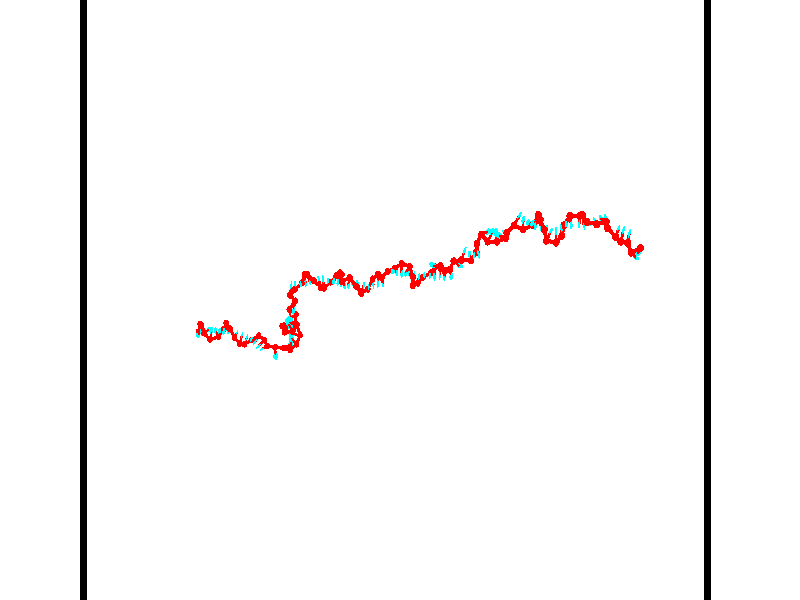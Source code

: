 // switches for output
#declare DRAW_BASES = 1; // possible values are 0, 1; only relevant for DNA ribbons
#declare DRAW_BASES_TYPE = 3; // possible values are 1, 2, 3; only relevant for DNA ribbons
#declare DRAW_FOG = 0; // set to 1 to enable fog

#include "colors.inc"

#include "transforms.inc"
background { rgb <1, 1, 1>}

#default {
   normal{
       ripples 0.25
       frequency 0.20
       turbulence 0.2
       lambda 5
   }
	finish {
		phong 0.1
		phong_size 40.
	}
}

// original window dimensions: 1024x640


// camera settings

camera {
	sky <-0, 1, 0>
	up <-0, 1, 0>
	right 1.6 * <0.99995, 0, 0.00999983>
	location <54.4867, 55, 106.329>
	look_at <55, 55, 55.0001>
	direction <0.513302, 0, -51.3289>
	angle 67.0682
}


# declare cpy_camera_pos = <54.4867, 55, 106.329>;
# if (DRAW_FOG = 1)
fog {
	fog_type 2
	up vnormalize(cpy_camera_pos)
	color rgbt<1,1,1,0.3>
	distance 1e-5
	fog_alt 3e-3
	fog_offset 88
}
# end


// LIGHTS

# declare lum = 6;
global_settings {
	ambient_light rgb lum * <0.05, 0.05, 0.05>
	max_trace_level 15
}# declare cpy_direct_light_amount = 0.25;
light_source
{	1000 * <-0.98995, -1, 1.00995>,
	rgb lum * cpy_direct_light_amount
	parallel
}

light_source
{	1000 * <0.98995, 1, -1.00995>,
	rgb lum * cpy_direct_light_amount
	parallel
}

// strand 0

// nucleotide -1

// particle -1
sphere {
	<36.266563, 52.541889, 49.858116> 0.250000
	pigment { color rgbt <1,0,0,0> }
	no_shadow
}
cylinder {
	<36.336788, 52.387230, 50.220261>,  <36.378922, 52.294434, 50.437550>, 0.100000
	pigment { color rgbt <1,0,0,0> }
	no_shadow
}
cylinder {
	<36.336788, 52.387230, 50.220261>,  <36.266563, 52.541889, 49.858116>, 0.100000
	pigment { color rgbt <1,0,0,0> }
	no_shadow
}

// particle -1
sphere {
	<36.336788, 52.387230, 50.220261> 0.100000
	pigment { color rgbt <1,0,0,0> }
	no_shadow
}
sphere {
	0, 1
	scale<0.080000,0.200000,0.300000>
	matrix <0.644100, 0.740612, 0.191388,
		-0.744522, 0.549544, 0.379063,
		0.175562, -0.386647, 0.905363,
		36.389458, 52.271236, 50.491871>
	pigment { color rgbt <0,1,1,0> }
	no_shadow
}
cylinder {
	<36.537308, 53.155888, 50.256542>,  <36.266563, 52.541889, 49.858116>, 0.130000
	pigment { color rgbt <1,0,0,0> }
	no_shadow
}

// nucleotide -1

// particle -1
sphere {
	<36.537308, 53.155888, 50.256542> 0.250000
	pigment { color rgbt <1,0,0,0> }
	no_shadow
}
cylinder {
	<36.646130, 52.801235, 50.406136>,  <36.711422, 52.588444, 50.495892>, 0.100000
	pigment { color rgbt <1,0,0,0> }
	no_shadow
}
cylinder {
	<36.646130, 52.801235, 50.406136>,  <36.537308, 53.155888, 50.256542>, 0.100000
	pigment { color rgbt <1,0,0,0> }
	no_shadow
}

// particle -1
sphere {
	<36.646130, 52.801235, 50.406136> 0.100000
	pigment { color rgbt <1,0,0,0> }
	no_shadow
}
sphere {
	0, 1
	scale<0.080000,0.200000,0.300000>
	matrix <0.937038, 0.332529, 0.106699,
		-0.218964, 0.321411, 0.921276,
		0.272057, -0.886633, 0.373987,
		36.727745, 52.535244, 50.518330>
	pigment { color rgbt <0,1,1,0> }
	no_shadow
}
cylinder {
	<36.861404, 53.108410, 50.965385>,  <36.537308, 53.155888, 50.256542>, 0.130000
	pigment { color rgbt <1,0,0,0> }
	no_shadow
}

// nucleotide -1

// particle -1
sphere {
	<36.861404, 53.108410, 50.965385> 0.250000
	pigment { color rgbt <1,0,0,0> }
	no_shadow
}
cylinder {
	<36.988144, 52.814259, 50.725777>,  <37.064190, 52.637768, 50.582012>, 0.100000
	pigment { color rgbt <1,0,0,0> }
	no_shadow
}
cylinder {
	<36.988144, 52.814259, 50.725777>,  <36.861404, 53.108410, 50.965385>, 0.100000
	pigment { color rgbt <1,0,0,0> }
	no_shadow
}

// particle -1
sphere {
	<36.988144, 52.814259, 50.725777> 0.100000
	pigment { color rgbt <1,0,0,0> }
	no_shadow
}
sphere {
	0, 1
	scale<0.080000,0.200000,0.300000>
	matrix <0.943761, 0.307330, 0.121911,
		0.094445, -0.603957, 0.791401,
		0.316851, -0.735380, -0.599017,
		37.083199, 52.593643, 50.546070>
	pigment { color rgbt <0,1,1,0> }
	no_shadow
}
cylinder {
	<37.211735, 52.478512, 51.225704>,  <36.861404, 53.108410, 50.965385>, 0.130000
	pigment { color rgbt <1,0,0,0> }
	no_shadow
}

// nucleotide -1

// particle -1
sphere {
	<37.211735, 52.478512, 51.225704> 0.250000
	pigment { color rgbt <1,0,0,0> }
	no_shadow
}
cylinder {
	<37.348030, 52.624577, 50.879166>,  <37.429806, 52.712215, 50.671242>, 0.100000
	pigment { color rgbt <1,0,0,0> }
	no_shadow
}
cylinder {
	<37.348030, 52.624577, 50.879166>,  <37.211735, 52.478512, 51.225704>, 0.100000
	pigment { color rgbt <1,0,0,0> }
	no_shadow
}

// particle -1
sphere {
	<37.348030, 52.624577, 50.879166> 0.100000
	pigment { color rgbt <1,0,0,0> }
	no_shadow
}
sphere {
	0, 1
	scale<0.080000,0.200000,0.300000>
	matrix <0.874967, 0.213996, 0.434325,
		0.343995, -0.906013, -0.246591,
		0.340734, 0.365165, -0.866346,
		37.450249, 52.734127, 50.619263>
	pigment { color rgbt <0,1,1,0> }
	no_shadow
}
cylinder {
	<37.680958, 51.984745, 50.995399>,  <37.211735, 52.478512, 51.225704>, 0.130000
	pigment { color rgbt <1,0,0,0> }
	no_shadow
}

// nucleotide -1

// particle -1
sphere {
	<37.680958, 51.984745, 50.995399> 0.250000
	pigment { color rgbt <1,0,0,0> }
	no_shadow
}
cylinder {
	<37.743408, 52.374519, 50.930771>,  <37.780880, 52.608383, 50.891994>, 0.100000
	pigment { color rgbt <1,0,0,0> }
	no_shadow
}
cylinder {
	<37.743408, 52.374519, 50.930771>,  <37.680958, 51.984745, 50.995399>, 0.100000
	pigment { color rgbt <1,0,0,0> }
	no_shadow
}

// particle -1
sphere {
	<37.743408, 52.374519, 50.930771> 0.100000
	pigment { color rgbt <1,0,0,0> }
	no_shadow
}
sphere {
	0, 1
	scale<0.080000,0.200000,0.300000>
	matrix <0.912070, -0.079433, 0.402267,
		0.379148, -0.210172, -0.901152,
		0.156126, 0.974432, -0.161574,
		37.790245, 52.666847, 50.882298>
	pigment { color rgbt <0,1,1,0> }
	no_shadow
}
cylinder {
	<38.300434, 52.170044, 50.522739>,  <37.680958, 51.984745, 50.995399>, 0.130000
	pigment { color rgbt <1,0,0,0> }
	no_shadow
}

// nucleotide -1

// particle -1
sphere {
	<38.300434, 52.170044, 50.522739> 0.250000
	pigment { color rgbt <1,0,0,0> }
	no_shadow
}
cylinder {
	<38.230206, 52.453194, 50.796406>,  <38.188068, 52.623085, 50.960606>, 0.100000
	pigment { color rgbt <1,0,0,0> }
	no_shadow
}
cylinder {
	<38.230206, 52.453194, 50.796406>,  <38.300434, 52.170044, 50.522739>, 0.100000
	pigment { color rgbt <1,0,0,0> }
	no_shadow
}

// particle -1
sphere {
	<38.230206, 52.453194, 50.796406> 0.100000
	pigment { color rgbt <1,0,0,0> }
	no_shadow
}
sphere {
	0, 1
	scale<0.080000,0.200000,0.300000>
	matrix <0.926709, -0.115697, 0.357524,
		0.332240, 0.696795, -0.635684,
		-0.175574, 0.707878, 0.684165,
		38.177532, 52.665558, 51.001656>
	pigment { color rgbt <0,1,1,0> }
	no_shadow
}
cylinder {
	<38.776272, 52.762394, 50.462051>,  <38.300434, 52.170044, 50.522739>, 0.130000
	pigment { color rgbt <1,0,0,0> }
	no_shadow
}

// nucleotide -1

// particle -1
sphere {
	<38.776272, 52.762394, 50.462051> 0.250000
	pigment { color rgbt <1,0,0,0> }
	no_shadow
}
cylinder {
	<38.663197, 52.698055, 50.840302>,  <38.595352, 52.659451, 51.067253>, 0.100000
	pigment { color rgbt <1,0,0,0> }
	no_shadow
}
cylinder {
	<38.663197, 52.698055, 50.840302>,  <38.776272, 52.762394, 50.462051>, 0.100000
	pigment { color rgbt <1,0,0,0> }
	no_shadow
}

// particle -1
sphere {
	<38.663197, 52.698055, 50.840302> 0.100000
	pigment { color rgbt <1,0,0,0> }
	no_shadow
}
sphere {
	0, 1
	scale<0.080000,0.200000,0.300000>
	matrix <0.944038, -0.221315, 0.244566,
		0.169944, 0.961846, 0.214411,
		-0.282688, -0.160850, 0.945629,
		38.578392, 52.649799, 51.123989>
	pigment { color rgbt <0,1,1,0> }
	no_shadow
}
cylinder {
	<39.153385, 53.265640, 51.004784>,  <38.776272, 52.762394, 50.462051>, 0.130000
	pigment { color rgbt <1,0,0,0> }
	no_shadow
}

// nucleotide -1

// particle -1
sphere {
	<39.153385, 53.265640, 51.004784> 0.250000
	pigment { color rgbt <1,0,0,0> }
	no_shadow
}
cylinder {
	<39.076305, 52.901768, 51.151939>,  <39.030056, 52.683445, 51.240234>, 0.100000
	pigment { color rgbt <1,0,0,0> }
	no_shadow
}
cylinder {
	<39.076305, 52.901768, 51.151939>,  <39.153385, 53.265640, 51.004784>, 0.100000
	pigment { color rgbt <1,0,0,0> }
	no_shadow
}

// particle -1
sphere {
	<39.076305, 52.901768, 51.151939> 0.100000
	pigment { color rgbt <1,0,0,0> }
	no_shadow
}
sphere {
	0, 1
	scale<0.080000,0.200000,0.300000>
	matrix <0.937766, -0.060346, 0.341985,
		-0.288897, 0.410895, 0.864699,
		-0.192700, -0.909683, 0.367889,
		39.018494, 52.628864, 51.262306>
	pigment { color rgbt <0,1,1,0> }
	no_shadow
}
cylinder {
	<39.360989, 53.258274, 51.745773>,  <39.153385, 53.265640, 51.004784>, 0.130000
	pigment { color rgbt <1,0,0,0> }
	no_shadow
}

// nucleotide -1

// particle -1
sphere {
	<39.360989, 53.258274, 51.745773> 0.250000
	pigment { color rgbt <1,0,0,0> }
	no_shadow
}
cylinder {
	<39.399376, 52.918171, 51.538757>,  <39.422409, 52.714108, 51.414547>, 0.100000
	pigment { color rgbt <1,0,0,0> }
	no_shadow
}
cylinder {
	<39.399376, 52.918171, 51.538757>,  <39.360989, 53.258274, 51.745773>, 0.100000
	pigment { color rgbt <1,0,0,0> }
	no_shadow
}

// particle -1
sphere {
	<39.399376, 52.918171, 51.538757> 0.100000
	pigment { color rgbt <1,0,0,0> }
	no_shadow
}
sphere {
	0, 1
	scale<0.080000,0.200000,0.300000>
	matrix <0.940500, -0.092807, 0.326873,
		-0.325959, -0.518115, 0.790764,
		0.095969, -0.850261, -0.517539,
		39.428165, 52.663094, 51.383495>
	pigment { color rgbt <0,1,1,0> }
	no_shadow
}
cylinder {
	<39.826107, 52.856594, 52.226318>,  <39.360989, 53.258274, 51.745773>, 0.130000
	pigment { color rgbt <1,0,0,0> }
	no_shadow
}

// nucleotide -1

// particle -1
sphere {
	<39.826107, 52.856594, 52.226318> 0.250000
	pigment { color rgbt <1,0,0,0> }
	no_shadow
}
cylinder {
	<39.828255, 52.689133, 51.863068>,  <39.829544, 52.588657, 51.645115>, 0.100000
	pigment { color rgbt <1,0,0,0> }
	no_shadow
}
cylinder {
	<39.828255, 52.689133, 51.863068>,  <39.826107, 52.856594, 52.226318>, 0.100000
	pigment { color rgbt <1,0,0,0> }
	no_shadow
}

// particle -1
sphere {
	<39.828255, 52.689133, 51.863068> 0.100000
	pigment { color rgbt <1,0,0,0> }
	no_shadow
}
sphere {
	0, 1
	scale<0.080000,0.200000,0.300000>
	matrix <0.980386, -0.176716, 0.087261,
		-0.197013, -0.890788, 0.409492,
		0.005367, -0.418651, -0.908131,
		39.829865, 52.563538, 51.590630>
	pigment { color rgbt <0,1,1,0> }
	no_shadow
}
cylinder {
	<40.231815, 52.215599, 52.213703>,  <39.826107, 52.856594, 52.226318>, 0.130000
	pigment { color rgbt <1,0,0,0> }
	no_shadow
}

// nucleotide -1

// particle -1
sphere {
	<40.231815, 52.215599, 52.213703> 0.250000
	pigment { color rgbt <1,0,0,0> }
	no_shadow
}
cylinder {
	<40.260078, 52.383888, 51.851929>,  <40.277035, 52.484863, 51.634865>, 0.100000
	pigment { color rgbt <1,0,0,0> }
	no_shadow
}
cylinder {
	<40.260078, 52.383888, 51.851929>,  <40.231815, 52.215599, 52.213703>, 0.100000
	pigment { color rgbt <1,0,0,0> }
	no_shadow
}

// particle -1
sphere {
	<40.260078, 52.383888, 51.851929> 0.100000
	pigment { color rgbt <1,0,0,0> }
	no_shadow
}
sphere {
	0, 1
	scale<0.080000,0.200000,0.300000>
	matrix <0.942101, -0.326108, -0.078100,
		-0.327802, -0.846548, -0.419408,
		0.070657, 0.420726, -0.904432,
		40.281277, 52.510105, 51.580601>
	pigment { color rgbt <0,1,1,0> }
	no_shadow
}
cylinder {
	<40.562634, 51.718800, 51.766445>,  <40.231815, 52.215599, 52.213703>, 0.130000
	pigment { color rgbt <1,0,0,0> }
	no_shadow
}

// nucleotide -1

// particle -1
sphere {
	<40.562634, 51.718800, 51.766445> 0.250000
	pigment { color rgbt <1,0,0,0> }
	no_shadow
}
cylinder {
	<40.648758, 52.073700, 51.603268>,  <40.700432, 52.286640, 51.505360>, 0.100000
	pigment { color rgbt <1,0,0,0> }
	no_shadow
}
cylinder {
	<40.648758, 52.073700, 51.603268>,  <40.562634, 51.718800, 51.766445>, 0.100000
	pigment { color rgbt <1,0,0,0> }
	no_shadow
}

// particle -1
sphere {
	<40.648758, 52.073700, 51.603268> 0.100000
	pigment { color rgbt <1,0,0,0> }
	no_shadow
}
sphere {
	0, 1
	scale<0.080000,0.200000,0.300000>
	matrix <0.943105, -0.297310, -0.148860,
		-0.253363, -0.352686, -0.900788,
		0.215313, 0.887254, -0.407947,
		40.713352, 52.339874, 51.480885>
	pigment { color rgbt <0,1,1,0> }
	no_shadow
}
cylinder {
	<40.826138, 51.621208, 51.031651>,  <40.562634, 51.718800, 51.766445>, 0.130000
	pigment { color rgbt <1,0,0,0> }
	no_shadow
}

// nucleotide -1

// particle -1
sphere {
	<40.826138, 51.621208, 51.031651> 0.250000
	pigment { color rgbt <1,0,0,0> }
	no_shadow
}
cylinder {
	<40.991219, 51.934849, 51.217064>,  <41.090267, 52.123032, 51.328312>, 0.100000
	pigment { color rgbt <1,0,0,0> }
	no_shadow
}
cylinder {
	<40.991219, 51.934849, 51.217064>,  <40.826138, 51.621208, 51.031651>, 0.100000
	pigment { color rgbt <1,0,0,0> }
	no_shadow
}

// particle -1
sphere {
	<40.991219, 51.934849, 51.217064> 0.100000
	pigment { color rgbt <1,0,0,0> }
	no_shadow
}
sphere {
	0, 1
	scale<0.080000,0.200000,0.300000>
	matrix <0.910612, -0.367172, -0.189656,
		0.021487, 0.500370, -0.865545,
		0.412703, 0.784101, 0.463533,
		41.115028, 52.170078, 51.356125>
	pigment { color rgbt <0,1,1,0> }
	no_shadow
}
cylinder {
	<41.393848, 51.934597, 50.534214>,  <40.826138, 51.621208, 51.031651>, 0.130000
	pigment { color rgbt <1,0,0,0> }
	no_shadow
}

// nucleotide -1

// particle -1
sphere {
	<41.393848, 51.934597, 50.534214> 0.250000
	pigment { color rgbt <1,0,0,0> }
	no_shadow
}
cylinder {
	<41.441887, 51.978447, 50.928890>,  <41.470711, 52.004757, 51.165695>, 0.100000
	pigment { color rgbt <1,0,0,0> }
	no_shadow
}
cylinder {
	<41.441887, 51.978447, 50.928890>,  <41.393848, 51.934597, 50.534214>, 0.100000
	pigment { color rgbt <1,0,0,0> }
	no_shadow
}

// particle -1
sphere {
	<41.441887, 51.978447, 50.928890> 0.100000
	pigment { color rgbt <1,0,0,0> }
	no_shadow
}
sphere {
	0, 1
	scale<0.080000,0.200000,0.300000>
	matrix <0.846440, -0.530658, -0.044064,
		0.518765, 0.840466, -0.156523,
		0.120094, 0.109628, 0.986691,
		41.477917, 52.011337, 51.224899>
	pigment { color rgbt <0,1,1,0> }
	no_shadow
}
cylinder {
	<42.025749, 52.266441, 50.612873>,  <41.393848, 51.934597, 50.534214>, 0.130000
	pigment { color rgbt <1,0,0,0> }
	no_shadow
}

// nucleotide -1

// particle -1
sphere {
	<42.025749, 52.266441, 50.612873> 0.250000
	pigment { color rgbt <1,0,0,0> }
	no_shadow
}
cylinder {
	<41.881962, 51.988541, 50.862064>,  <41.795689, 51.821800, 51.011581>, 0.100000
	pigment { color rgbt <1,0,0,0> }
	no_shadow
}
cylinder {
	<41.881962, 51.988541, 50.862064>,  <42.025749, 52.266441, 50.612873>, 0.100000
	pigment { color rgbt <1,0,0,0> }
	no_shadow
}

// particle -1
sphere {
	<41.881962, 51.988541, 50.862064> 0.100000
	pigment { color rgbt <1,0,0,0> }
	no_shadow
}
sphere {
	0, 1
	scale<0.080000,0.200000,0.300000>
	matrix <0.659077, -0.661638, -0.357565,
		0.660606, 0.282059, 0.695732,
		-0.359468, -0.694750, 0.622981,
		41.774120, 51.780117, 51.048958>
	pigment { color rgbt <0,1,1,0> }
	no_shadow
}
cylinder {
	<42.601322, 51.935257, 50.748657>,  <42.025749, 52.266441, 50.612873>, 0.130000
	pigment { color rgbt <1,0,0,0> }
	no_shadow
}

// nucleotide -1

// particle -1
sphere {
	<42.601322, 51.935257, 50.748657> 0.250000
	pigment { color rgbt <1,0,0,0> }
	no_shadow
}
cylinder {
	<42.298630, 51.678722, 50.799343>,  <42.117016, 51.524803, 50.829754>, 0.100000
	pigment { color rgbt <1,0,0,0> }
	no_shadow
}
cylinder {
	<42.298630, 51.678722, 50.799343>,  <42.601322, 51.935257, 50.748657>, 0.100000
	pigment { color rgbt <1,0,0,0> }
	no_shadow
}

// particle -1
sphere {
	<42.298630, 51.678722, 50.799343> 0.100000
	pigment { color rgbt <1,0,0,0> }
	no_shadow
}
sphere {
	0, 1
	scale<0.080000,0.200000,0.300000>
	matrix <0.590680, -0.753826, -0.287826,
		0.280112, -0.142959, 0.949263,
		-0.756726, -0.641334, 0.126712,
		42.071613, 51.486320, 50.837357>
	pigment { color rgbt <0,1,1,0> }
	no_shadow
}
cylinder {
	<42.919044, 51.492496, 51.125980>,  <42.601322, 51.935257, 50.748657>, 0.130000
	pigment { color rgbt <1,0,0,0> }
	no_shadow
}

// nucleotide -1

// particle -1
sphere {
	<42.919044, 51.492496, 51.125980> 0.250000
	pigment { color rgbt <1,0,0,0> }
	no_shadow
}
cylinder {
	<42.609699, 51.368233, 50.904926>,  <42.424091, 51.293674, 50.772293>, 0.100000
	pigment { color rgbt <1,0,0,0> }
	no_shadow
}
cylinder {
	<42.609699, 51.368233, 50.904926>,  <42.919044, 51.492496, 51.125980>, 0.100000
	pigment { color rgbt <1,0,0,0> }
	no_shadow
}

// particle -1
sphere {
	<42.609699, 51.368233, 50.904926> 0.100000
	pigment { color rgbt <1,0,0,0> }
	no_shadow
}
sphere {
	0, 1
	scale<0.080000,0.200000,0.300000>
	matrix <0.525440, -0.801834, -0.284561,
		-0.354725, -0.510446, 0.783336,
		-0.773359, -0.310655, -0.552639,
		42.377693, 51.275036, 50.739136>
	pigment { color rgbt <0,1,1,0> }
	no_shadow
}
cylinder {
	<43.676792, 51.417274, 51.256058>,  <42.919044, 51.492496, 51.125980>, 0.130000
	pigment { color rgbt <1,0,0,0> }
	no_shadow
}

// nucleotide -1

// particle -1
sphere {
	<43.676792, 51.417274, 51.256058> 0.250000
	pigment { color rgbt <1,0,0,0> }
	no_shadow
}
cylinder {
	<43.719421, 51.042873, 51.390247>,  <43.744999, 50.818233, 51.470760>, 0.100000
	pigment { color rgbt <1,0,0,0> }
	no_shadow
}
cylinder {
	<43.719421, 51.042873, 51.390247>,  <43.676792, 51.417274, 51.256058>, 0.100000
	pigment { color rgbt <1,0,0,0> }
	no_shadow
}

// particle -1
sphere {
	<43.719421, 51.042873, 51.390247> 0.100000
	pigment { color rgbt <1,0,0,0> }
	no_shadow
}
sphere {
	0, 1
	scale<0.080000,0.200000,0.300000>
	matrix <-0.044237, -0.341526, -0.938831,
		0.993320, 0.085213, -0.077803,
		0.106573, -0.936001, 0.335475,
		43.751392, 50.762074, 51.490891>
	pigment { color rgbt <0,1,1,0> }
	no_shadow
}
cylinder {
	<44.413586, 51.318150, 50.954418>,  <43.676792, 51.417274, 51.256058>, 0.130000
	pigment { color rgbt <1,0,0,0> }
	no_shadow
}

// nucleotide -1

// particle -1
sphere {
	<44.413586, 51.318150, 50.954418> 0.250000
	pigment { color rgbt <1,0,0,0> }
	no_shadow
}
cylinder {
	<44.716446, 51.465275, 50.738480>,  <44.898163, 51.553551, 50.608917>, 0.100000
	pigment { color rgbt <1,0,0,0> }
	no_shadow
}
cylinder {
	<44.716446, 51.465275, 50.738480>,  <44.413586, 51.318150, 50.954418>, 0.100000
	pigment { color rgbt <1,0,0,0> }
	no_shadow
}

// particle -1
sphere {
	<44.716446, 51.465275, 50.738480> 0.100000
	pigment { color rgbt <1,0,0,0> }
	no_shadow
}
sphere {
	0, 1
	scale<0.080000,0.200000,0.300000>
	matrix <0.343220, 0.479157, 0.807842,
		0.555807, -0.796946, 0.236553,
		0.757152, 0.367814, -0.539846,
		44.943592, 51.575619, 50.576527>
	pigment { color rgbt <0,1,1,0> }
	no_shadow
}
cylinder {
	<45.028774, 51.210686, 51.276669>,  <44.413586, 51.318150, 50.954418>, 0.130000
	pigment { color rgbt <1,0,0,0> }
	no_shadow
}

// nucleotide -1

// particle -1
sphere {
	<45.028774, 51.210686, 51.276669> 0.250000
	pigment { color rgbt <1,0,0,0> }
	no_shadow
}
cylinder {
	<45.045029, 51.555023, 51.073769>,  <45.054783, 51.761623, 50.952030>, 0.100000
	pigment { color rgbt <1,0,0,0> }
	no_shadow
}
cylinder {
	<45.045029, 51.555023, 51.073769>,  <45.028774, 51.210686, 51.276669>, 0.100000
	pigment { color rgbt <1,0,0,0> }
	no_shadow
}

// particle -1
sphere {
	<45.045029, 51.555023, 51.073769> 0.100000
	pigment { color rgbt <1,0,0,0> }
	no_shadow
}
sphere {
	0, 1
	scale<0.080000,0.200000,0.300000>
	matrix <0.337703, 0.465962, 0.817824,
		0.940375, -0.204533, -0.271773,
		0.040636, 0.860840, -0.507251,
		45.057220, 51.813274, 50.921593>
	pigment { color rgbt <0,1,1,0> }
	no_shadow
}
cylinder {
	<45.647091, 51.652042, 51.492661>,  <45.028774, 51.210686, 51.276669>, 0.130000
	pigment { color rgbt <1,0,0,0> }
	no_shadow
}

// nucleotide -1

// particle -1
sphere {
	<45.647091, 51.652042, 51.492661> 0.250000
	pigment { color rgbt <1,0,0,0> }
	no_shadow
}
cylinder {
	<45.365417, 51.911682, 51.377563>,  <45.196411, 52.067467, 51.308506>, 0.100000
	pigment { color rgbt <1,0,0,0> }
	no_shadow
}
cylinder {
	<45.365417, 51.911682, 51.377563>,  <45.647091, 51.652042, 51.492661>, 0.100000
	pigment { color rgbt <1,0,0,0> }
	no_shadow
}

// particle -1
sphere {
	<45.365417, 51.911682, 51.377563> 0.100000
	pigment { color rgbt <1,0,0,0> }
	no_shadow
}
sphere {
	0, 1
	scale<0.080000,0.200000,0.300000>
	matrix <0.241801, 0.600279, 0.762363,
		0.667573, 0.467268, -0.579661,
		-0.704186, 0.649095, -0.287744,
		45.154163, 52.106411, 51.291241>
	pigment { color rgbt <0,1,1,0> }
	no_shadow
}
cylinder {
	<45.956528, 52.334560, 51.465111>,  <45.647091, 51.652042, 51.492661>, 0.130000
	pigment { color rgbt <1,0,0,0> }
	no_shadow
}

// nucleotide -1

// particle -1
sphere {
	<45.956528, 52.334560, 51.465111> 0.250000
	pigment { color rgbt <1,0,0,0> }
	no_shadow
}
cylinder {
	<45.566765, 52.390366, 51.535606>,  <45.332905, 52.423847, 51.577904>, 0.100000
	pigment { color rgbt <1,0,0,0> }
	no_shadow
}
cylinder {
	<45.566765, 52.390366, 51.535606>,  <45.956528, 52.334560, 51.465111>, 0.100000
	pigment { color rgbt <1,0,0,0> }
	no_shadow
}

// particle -1
sphere {
	<45.566765, 52.390366, 51.535606> 0.100000
	pigment { color rgbt <1,0,0,0> }
	no_shadow
}
sphere {
	0, 1
	scale<0.080000,0.200000,0.300000>
	matrix <0.224546, 0.569086, 0.791025,
		0.010064, 0.810356, -0.585851,
		-0.974412, 0.139511, 0.176235,
		45.274441, 52.432220, 51.588478>
	pigment { color rgbt <0,1,1,0> }
	no_shadow
}
cylinder {
	<45.721806, 53.147953, 51.581039>,  <45.956528, 52.334560, 51.465111>, 0.130000
	pigment { color rgbt <1,0,0,0> }
	no_shadow
}

// nucleotide -1

// particle -1
sphere {
	<45.721806, 53.147953, 51.581039> 0.250000
	pigment { color rgbt <1,0,0,0> }
	no_shadow
}
cylinder {
	<45.493355, 52.867565, 51.751900>,  <45.356285, 52.699333, 51.854416>, 0.100000
	pigment { color rgbt <1,0,0,0> }
	no_shadow
}
cylinder {
	<45.493355, 52.867565, 51.751900>,  <45.721806, 53.147953, 51.581039>, 0.100000
	pigment { color rgbt <1,0,0,0> }
	no_shadow
}

// particle -1
sphere {
	<45.493355, 52.867565, 51.751900> 0.100000
	pigment { color rgbt <1,0,0,0> }
	no_shadow
}
sphere {
	0, 1
	scale<0.080000,0.200000,0.300000>
	matrix <0.057167, 0.485143, 0.872564,
		-0.818869, 0.522764, -0.237006,
		-0.571127, -0.700966, 0.427154,
		45.322018, 52.657276, 51.880047>
	pigment { color rgbt <0,1,1,0> }
	no_shadow
}
cylinder {
	<45.158363, 53.441547, 51.943600>,  <45.721806, 53.147953, 51.581039>, 0.130000
	pigment { color rgbt <1,0,0,0> }
	no_shadow
}

// nucleotide -1

// particle -1
sphere {
	<45.158363, 53.441547, 51.943600> 0.250000
	pigment { color rgbt <1,0,0,0> }
	no_shadow
}
cylinder {
	<45.280716, 53.093887, 52.099041>,  <45.354126, 52.885292, 52.192307>, 0.100000
	pigment { color rgbt <1,0,0,0> }
	no_shadow
}
cylinder {
	<45.280716, 53.093887, 52.099041>,  <45.158363, 53.441547, 51.943600>, 0.100000
	pigment { color rgbt <1,0,0,0> }
	no_shadow
}

// particle -1
sphere {
	<45.280716, 53.093887, 52.099041> 0.100000
	pigment { color rgbt <1,0,0,0> }
	no_shadow
}
sphere {
	0, 1
	scale<0.080000,0.200000,0.300000>
	matrix <-0.076958, 0.384257, 0.920013,
		-0.948955, -0.311318, 0.050647,
		0.305878, -0.869153, 0.388602,
		45.372478, 52.833141, 52.215622>
	pigment { color rgbt <0,1,1,0> }
	no_shadow
}
cylinder {
	<44.677097, 53.081852, 52.369324>,  <45.158363, 53.441547, 51.943600>, 0.130000
	pigment { color rgbt <1,0,0,0> }
	no_shadow
}

// nucleotide -1

// particle -1
sphere {
	<44.677097, 53.081852, 52.369324> 0.250000
	pigment { color rgbt <1,0,0,0> }
	no_shadow
}
cylinder {
	<45.053215, 53.032269, 52.496124>,  <45.278885, 53.002518, 52.572205>, 0.100000
	pigment { color rgbt <1,0,0,0> }
	no_shadow
}
cylinder {
	<45.053215, 53.032269, 52.496124>,  <44.677097, 53.081852, 52.369324>, 0.100000
	pigment { color rgbt <1,0,0,0> }
	no_shadow
}

// particle -1
sphere {
	<45.053215, 53.032269, 52.496124> 0.100000
	pigment { color rgbt <1,0,0,0> }
	no_shadow
}
sphere {
	0, 1
	scale<0.080000,0.200000,0.300000>
	matrix <-0.261405, 0.333493, 0.905787,
		-0.217996, -0.934568, 0.281178,
		0.940290, -0.123956, 0.317001,
		45.335300, 52.995083, 52.591225>
	pigment { color rgbt <0,1,1,0> }
	no_shadow
}
cylinder {
	<44.636669, 53.078861, 53.032780>,  <44.677097, 53.081852, 52.369324>, 0.130000
	pigment { color rgbt <1,0,0,0> }
	no_shadow
}

// nucleotide -1

// particle -1
sphere {
	<44.636669, 53.078861, 53.032780> 0.250000
	pigment { color rgbt <1,0,0,0> }
	no_shadow
}
cylinder {
	<45.028858, 53.152008, 53.003864>,  <45.264172, 53.195896, 52.986515>, 0.100000
	pigment { color rgbt <1,0,0,0> }
	no_shadow
}
cylinder {
	<45.028858, 53.152008, 53.003864>,  <44.636669, 53.078861, 53.032780>, 0.100000
	pigment { color rgbt <1,0,0,0> }
	no_shadow
}

// particle -1
sphere {
	<45.028858, 53.152008, 53.003864> 0.100000
	pigment { color rgbt <1,0,0,0> }
	no_shadow
}
sphere {
	0, 1
	scale<0.080000,0.200000,0.300000>
	matrix <0.009138, 0.324853, 0.945720,
		0.196420, -0.927918, 0.316840,
		0.980477, 0.182863, -0.072287,
		45.323002, 53.206867, 52.982178>
	pigment { color rgbt <0,1,1,0> }
	no_shadow
}
cylinder {
	<44.921513, 52.662842, 53.490337>,  <44.636669, 53.078861, 53.032780>, 0.130000
	pigment { color rgbt <1,0,0,0> }
	no_shadow
}

// nucleotide -1

// particle -1
sphere {
	<44.921513, 52.662842, 53.490337> 0.250000
	pigment { color rgbt <1,0,0,0> }
	no_shadow
}
cylinder {
	<45.144592, 52.983910, 53.405769>,  <45.278439, 53.176552, 53.355030>, 0.100000
	pigment { color rgbt <1,0,0,0> }
	no_shadow
}
cylinder {
	<45.144592, 52.983910, 53.405769>,  <44.921513, 52.662842, 53.490337>, 0.100000
	pigment { color rgbt <1,0,0,0> }
	no_shadow
}

// particle -1
sphere {
	<45.144592, 52.983910, 53.405769> 0.100000
	pigment { color rgbt <1,0,0,0> }
	no_shadow
}
sphere {
	0, 1
	scale<0.080000,0.200000,0.300000>
	matrix <-0.070944, 0.299869, 0.951339,
		0.827007, -0.515560, 0.224181,
		0.557697, 0.802668, -0.211418,
		45.311901, 53.224709, 53.342342>
	pigment { color rgbt <0,1,1,0> }
	no_shadow
}
cylinder {
	<45.678375, 52.721256, 53.728569>,  <44.921513, 52.662842, 53.490337>, 0.130000
	pigment { color rgbt <1,0,0,0> }
	no_shadow
}

// nucleotide -1

// particle -1
sphere {
	<45.678375, 52.721256, 53.728569> 0.250000
	pigment { color rgbt <1,0,0,0> }
	no_shadow
}
cylinder {
	<45.456924, 53.054108, 53.715500>,  <45.324055, 53.253819, 53.707661>, 0.100000
	pigment { color rgbt <1,0,0,0> }
	no_shadow
}
cylinder {
	<45.456924, 53.054108, 53.715500>,  <45.678375, 52.721256, 53.728569>, 0.100000
	pigment { color rgbt <1,0,0,0> }
	no_shadow
}

// particle -1
sphere {
	<45.456924, 53.054108, 53.715500> 0.100000
	pigment { color rgbt <1,0,0,0> }
	no_shadow
}
sphere {
	0, 1
	scale<0.080000,0.200000,0.300000>
	matrix <0.199826, 0.170828, 0.964825,
		0.808436, 0.527623, -0.260854,
		-0.553625, 0.832125, -0.032671,
		45.290836, 53.303745, 53.705700>
	pigment { color rgbt <0,1,1,0> }
	no_shadow
}
cylinder {
	<46.007793, 53.165829, 54.100407>,  <45.678375, 52.721256, 53.728569>, 0.130000
	pigment { color rgbt <1,0,0,0> }
	no_shadow
}

// nucleotide -1

// particle -1
sphere {
	<46.007793, 53.165829, 54.100407> 0.250000
	pigment { color rgbt <1,0,0,0> }
	no_shadow
}
cylinder {
	<45.644268, 53.332596, 54.094162>,  <45.426155, 53.432655, 54.090416>, 0.100000
	pigment { color rgbt <1,0,0,0> }
	no_shadow
}
cylinder {
	<45.644268, 53.332596, 54.094162>,  <46.007793, 53.165829, 54.100407>, 0.100000
	pigment { color rgbt <1,0,0,0> }
	no_shadow
}

// particle -1
sphere {
	<45.644268, 53.332596, 54.094162> 0.100000
	pigment { color rgbt <1,0,0,0> }
	no_shadow
}
sphere {
	0, 1
	scale<0.080000,0.200000,0.300000>
	matrix <0.155268, 0.372708, 0.914867,
		0.387239, 0.829018, -0.403455,
		-0.908811, 0.416916, -0.015607,
		45.371624, 53.457672, 54.089481>
	pigment { color rgbt <0,1,1,0> }
	no_shadow
}
cylinder {
	<46.010136, 53.962811, 54.095703>,  <46.007793, 53.165829, 54.100407>, 0.130000
	pigment { color rgbt <1,0,0,0> }
	no_shadow
}

// nucleotide -1

// particle -1
sphere {
	<46.010136, 53.962811, 54.095703> 0.250000
	pigment { color rgbt <1,0,0,0> }
	no_shadow
}
cylinder {
	<45.709568, 53.774960, 54.281097>,  <45.529228, 53.662251, 54.392334>, 0.100000
	pigment { color rgbt <1,0,0,0> }
	no_shadow
}
cylinder {
	<45.709568, 53.774960, 54.281097>,  <46.010136, 53.962811, 54.095703>, 0.100000
	pigment { color rgbt <1,0,0,0> }
	no_shadow
}

// particle -1
sphere {
	<45.709568, 53.774960, 54.281097> 0.100000
	pigment { color rgbt <1,0,0,0> }
	no_shadow
}
sphere {
	0, 1
	scale<0.080000,0.200000,0.300000>
	matrix <0.320262, 0.354550, 0.878480,
		-0.576886, 0.808544, -0.116012,
		-0.751421, -0.469629, 0.463481,
		45.484142, 53.634071, 54.420143>
	pigment { color rgbt <0,1,1,0> }
	no_shadow
}
cylinder {
	<45.521713, 54.336868, 54.475277>,  <46.010136, 53.962811, 54.095703>, 0.130000
	pigment { color rgbt <1,0,0,0> }
	no_shadow
}

// nucleotide -1

// particle -1
sphere {
	<45.521713, 54.336868, 54.475277> 0.250000
	pigment { color rgbt <1,0,0,0> }
	no_shadow
}
cylinder {
	<45.605457, 53.970779, 54.612995>,  <45.655704, 53.751125, 54.695625>, 0.100000
	pigment { color rgbt <1,0,0,0> }
	no_shadow
}
cylinder {
	<45.605457, 53.970779, 54.612995>,  <45.521713, 54.336868, 54.475277>, 0.100000
	pigment { color rgbt <1,0,0,0> }
	no_shadow
}

// particle -1
sphere {
	<45.605457, 53.970779, 54.612995> 0.100000
	pigment { color rgbt <1,0,0,0> }
	no_shadow
}
sphere {
	0, 1
	scale<0.080000,0.200000,0.300000>
	matrix <0.681313, 0.389094, 0.620014,
		-0.701413, 0.104766, 0.705013,
		0.209360, -0.915221, 0.344294,
		45.668266, 53.696213, 54.716282>
	pigment { color rgbt <0,1,1,0> }
	no_shadow
}
cylinder {
	<46.062088, 54.933159, 54.766949>,  <45.521713, 54.336868, 54.475277>, 0.130000
	pigment { color rgbt <1,0,0,0> }
	no_shadow
}

// nucleotide -1

// particle -1
sphere {
	<46.062088, 54.933159, 54.766949> 0.250000
	pigment { color rgbt <1,0,0,0> }
	no_shadow
}
cylinder {
	<45.985233, 54.540615, 54.768265>,  <45.939121, 54.305088, 54.769054>, 0.100000
	pigment { color rgbt <1,0,0,0> }
	no_shadow
}
cylinder {
	<45.985233, 54.540615, 54.768265>,  <46.062088, 54.933159, 54.766949>, 0.100000
	pigment { color rgbt <1,0,0,0> }
	no_shadow
}

// particle -1
sphere {
	<45.985233, 54.540615, 54.768265> 0.100000
	pigment { color rgbt <1,0,0,0> }
	no_shadow
}
sphere {
	0, 1
	scale<0.080000,0.200000,0.300000>
	matrix <-0.795015, 0.157612, 0.585756,
		-0.575358, 0.109930, -0.810481,
		-0.192133, -0.981363, 0.003287,
		45.927593, 54.246204, 54.769253>
	pigment { color rgbt <0,1,1,0> }
	no_shadow
}
cylinder {
	<45.719158, 55.339596, 55.261780>,  <46.062088, 54.933159, 54.766949>, 0.130000
	pigment { color rgbt <1,0,0,0> }
	no_shadow
}

// nucleotide -1

// particle -1
sphere {
	<45.719158, 55.339596, 55.261780> 0.250000
	pigment { color rgbt <1,0,0,0> }
	no_shadow
}
cylinder {
	<45.784019, 55.721535, 55.361351>,  <45.822937, 55.950699, 55.421093>, 0.100000
	pigment { color rgbt <1,0,0,0> }
	no_shadow
}
cylinder {
	<45.784019, 55.721535, 55.361351>,  <45.719158, 55.339596, 55.261780>, 0.100000
	pigment { color rgbt <1,0,0,0> }
	no_shadow
}

// particle -1
sphere {
	<45.784019, 55.721535, 55.361351> 0.100000
	pigment { color rgbt <1,0,0,0> }
	no_shadow
}
sphere {
	0, 1
	scale<0.080000,0.200000,0.300000>
	matrix <0.982285, -0.132187, -0.132827,
		-0.093925, 0.266059, -0.959370,
		0.162156, 0.954850, 0.248930,
		45.832664, 56.007988, 55.436031>
	pigment { color rgbt <0,1,1,0> }
	no_shadow
}
cylinder {
	<46.018475, 55.753021, 54.645027>,  <45.719158, 55.339596, 55.261780>, 0.130000
	pigment { color rgbt <1,0,0,0> }
	no_shadow
}

// nucleotide -1

// particle -1
sphere {
	<46.018475, 55.753021, 54.645027> 0.250000
	pigment { color rgbt <1,0,0,0> }
	no_shadow
}
cylinder {
	<46.081059, 55.967815, 54.976608>,  <46.118607, 56.096691, 55.175556>, 0.100000
	pigment { color rgbt <1,0,0,0> }
	no_shadow
}
cylinder {
	<46.081059, 55.967815, 54.976608>,  <46.018475, 55.753021, 54.645027>, 0.100000
	pigment { color rgbt <1,0,0,0> }
	no_shadow
}

// particle -1
sphere {
	<46.081059, 55.967815, 54.976608> 0.100000
	pigment { color rgbt <1,0,0,0> }
	no_shadow
}
sphere {
	0, 1
	scale<0.080000,0.200000,0.300000>
	matrix <0.970347, 0.073000, -0.230431,
		-0.184252, 0.840428, -0.509638,
		0.156458, 0.536983, 0.828957,
		46.127995, 56.128910, 55.225296>
	pigment { color rgbt <0,1,1,0> }
	no_shadow
}
cylinder {
	<46.608791, 56.232548, 54.449814>,  <46.018475, 55.753021, 54.645027>, 0.130000
	pigment { color rgbt <1,0,0,0> }
	no_shadow
}

// nucleotide -1

// particle -1
sphere {
	<46.608791, 56.232548, 54.449814> 0.250000
	pigment { color rgbt <1,0,0,0> }
	no_shadow
}
cylinder {
	<46.594025, 56.163166, 54.843475>,  <46.585167, 56.121536, 55.079670>, 0.100000
	pigment { color rgbt <1,0,0,0> }
	no_shadow
}
cylinder {
	<46.594025, 56.163166, 54.843475>,  <46.608791, 56.232548, 54.449814>, 0.100000
	pigment { color rgbt <1,0,0,0> }
	no_shadow
}

// particle -1
sphere {
	<46.594025, 56.163166, 54.843475> 0.100000
	pigment { color rgbt <1,0,0,0> }
	no_shadow
}
sphere {
	0, 1
	scale<0.080000,0.200000,0.300000>
	matrix <0.982841, 0.171803, 0.067143,
		-0.180726, 0.969741, 0.164133,
		-0.036913, -0.173451, 0.984150,
		46.582951, 56.111130, 55.138721>
	pigment { color rgbt <0,1,1,0> }
	no_shadow
}
cylinder {
	<46.877659, 56.806625, 54.828384>,  <46.608791, 56.232548, 54.449814>, 0.130000
	pigment { color rgbt <1,0,0,0> }
	no_shadow
}

// nucleotide -1

// particle -1
sphere {
	<46.877659, 56.806625, 54.828384> 0.250000
	pigment { color rgbt <1,0,0,0> }
	no_shadow
}
cylinder {
	<46.945877, 56.451279, 54.998901>,  <46.986809, 56.238071, 55.101212>, 0.100000
	pigment { color rgbt <1,0,0,0> }
	no_shadow
}
cylinder {
	<46.945877, 56.451279, 54.998901>,  <46.877659, 56.806625, 54.828384>, 0.100000
	pigment { color rgbt <1,0,0,0> }
	no_shadow
}

// particle -1
sphere {
	<46.945877, 56.451279, 54.998901> 0.100000
	pigment { color rgbt <1,0,0,0> }
	no_shadow
}
sphere {
	0, 1
	scale<0.080000,0.200000,0.300000>
	matrix <0.985175, 0.145603, -0.090713,
		0.018517, 0.435440, 0.900027,
		0.170547, -0.888365, 0.426289,
		46.997040, 56.184769, 55.126789>
	pigment { color rgbt <0,1,1,0> }
	no_shadow
}
cylinder {
	<47.212936, 56.773773, 55.526329>,  <46.877659, 56.806625, 54.828384>, 0.130000
	pigment { color rgbt <1,0,0,0> }
	no_shadow
}

// nucleotide -1

// particle -1
sphere {
	<47.212936, 56.773773, 55.526329> 0.250000
	pigment { color rgbt <1,0,0,0> }
	no_shadow
}
cylinder {
	<47.287094, 56.494843, 55.249382>,  <47.331589, 56.327484, 55.083214>, 0.100000
	pigment { color rgbt <1,0,0,0> }
	no_shadow
}
cylinder {
	<47.287094, 56.494843, 55.249382>,  <47.212936, 56.773773, 55.526329>, 0.100000
	pigment { color rgbt <1,0,0,0> }
	no_shadow
}

// particle -1
sphere {
	<47.287094, 56.494843, 55.249382> 0.100000
	pigment { color rgbt <1,0,0,0> }
	no_shadow
}
sphere {
	0, 1
	scale<0.080000,0.200000,0.300000>
	matrix <0.923945, 0.363608, -0.118805,
		0.334595, -0.617679, 0.711701,
		0.185397, -0.697324, -0.692363,
		47.342712, 56.285645, 55.041672>
	pigment { color rgbt <0,1,1,0> }
	no_shadow
}
cylinder {
	<47.805138, 56.344536, 55.771679>,  <47.212936, 56.773773, 55.526329>, 0.130000
	pigment { color rgbt <1,0,0,0> }
	no_shadow
}

// nucleotide -1

// particle -1
sphere {
	<47.805138, 56.344536, 55.771679> 0.250000
	pigment { color rgbt <1,0,0,0> }
	no_shadow
}
cylinder {
	<47.762058, 56.360336, 55.374321>,  <47.736210, 56.369816, 55.135906>, 0.100000
	pigment { color rgbt <1,0,0,0> }
	no_shadow
}
cylinder {
	<47.762058, 56.360336, 55.374321>,  <47.805138, 56.344536, 55.771679>, 0.100000
	pigment { color rgbt <1,0,0,0> }
	no_shadow
}

// particle -1
sphere {
	<47.762058, 56.360336, 55.374321> 0.100000
	pigment { color rgbt <1,0,0,0> }
	no_shadow
}
sphere {
	0, 1
	scale<0.080000,0.200000,0.300000>
	matrix <0.952619, 0.289999, -0.091746,
		0.284460, -0.956212, -0.068862,
		-0.107698, 0.039501, -0.993399,
		47.729748, 56.372189, 55.076302>
	pigment { color rgbt <0,1,1,0> }
	no_shadow
}
cylinder {
	<48.315037, 55.889423, 55.350887>,  <47.805138, 56.344536, 55.771679>, 0.130000
	pigment { color rgbt <1,0,0,0> }
	no_shadow
}

// nucleotide -1

// particle -1
sphere {
	<48.315037, 55.889423, 55.350887> 0.250000
	pigment { color rgbt <1,0,0,0> }
	no_shadow
}
cylinder {
	<48.194740, 56.212795, 55.148499>,  <48.122562, 56.406818, 55.027065>, 0.100000
	pigment { color rgbt <1,0,0,0> }
	no_shadow
}
cylinder {
	<48.194740, 56.212795, 55.148499>,  <48.315037, 55.889423, 55.350887>, 0.100000
	pigment { color rgbt <1,0,0,0> }
	no_shadow
}

// particle -1
sphere {
	<48.194740, 56.212795, 55.148499> 0.100000
	pigment { color rgbt <1,0,0,0> }
	no_shadow
}
sphere {
	0, 1
	scale<0.080000,0.200000,0.300000>
	matrix <0.933499, 0.358156, 0.017399,
		0.195281, -0.467090, -0.862376,
		-0.300739, 0.808425, -0.505969,
		48.104519, 56.455322, 54.996708>
	pigment { color rgbt <0,1,1,0> }
	no_shadow
}
cylinder {
	<48.516537, 55.848732, 54.691921>,  <48.315037, 55.889423, 55.350887>, 0.130000
	pigment { color rgbt <1,0,0,0> }
	no_shadow
}

// nucleotide -1

// particle -1
sphere {
	<48.516537, 55.848732, 54.691921> 0.250000
	pigment { color rgbt <1,0,0,0> }
	no_shadow
}
cylinder {
	<48.482262, 56.199844, 54.880459>,  <48.461697, 56.410511, 54.993580>, 0.100000
	pigment { color rgbt <1,0,0,0> }
	no_shadow
}
cylinder {
	<48.482262, 56.199844, 54.880459>,  <48.516537, 55.848732, 54.691921>, 0.100000
	pigment { color rgbt <1,0,0,0> }
	no_shadow
}

// particle -1
sphere {
	<48.482262, 56.199844, 54.880459> 0.100000
	pigment { color rgbt <1,0,0,0> }
	no_shadow
}
sphere {
	0, 1
	scale<0.080000,0.200000,0.300000>
	matrix <0.989953, 0.021601, 0.139739,
		0.112479, 0.478578, -0.870811,
		-0.085686, 0.877779, 0.471340,
		48.456554, 56.463177, 55.021862>
	pigment { color rgbt <0,1,1,0> }
	no_shadow
}
cylinder {
	<49.034389, 56.286633, 54.333694>,  <48.516537, 55.848732, 54.691921>, 0.130000
	pigment { color rgbt <1,0,0,0> }
	no_shadow
}

// nucleotide -1

// particle -1
sphere {
	<49.034389, 56.286633, 54.333694> 0.250000
	pigment { color rgbt <1,0,0,0> }
	no_shadow
}
cylinder {
	<48.948250, 56.326283, 54.722290>,  <48.896564, 56.350075, 54.955448>, 0.100000
	pigment { color rgbt <1,0,0,0> }
	no_shadow
}
cylinder {
	<48.948250, 56.326283, 54.722290>,  <49.034389, 56.286633, 54.333694>, 0.100000
	pigment { color rgbt <1,0,0,0> }
	no_shadow
}

// particle -1
sphere {
	<48.948250, 56.326283, 54.722290> 0.100000
	pigment { color rgbt <1,0,0,0> }
	no_shadow
}
sphere {
	0, 1
	scale<0.080000,0.200000,0.300000>
	matrix <0.970573, -0.088050, 0.224132,
		0.107757, 0.991171, -0.077250,
		-0.215352, 0.099128, 0.971492,
		48.883644, 56.356022, 55.013737>
	pigment { color rgbt <0,1,1,0> }
	no_shadow
}
cylinder {
	<49.548298, 56.730927, 54.550869>,  <49.034389, 56.286633, 54.333694>, 0.130000
	pigment { color rgbt <1,0,0,0> }
	no_shadow
}

// nucleotide -1

// particle -1
sphere {
	<49.548298, 56.730927, 54.550869> 0.250000
	pigment { color rgbt <1,0,0,0> }
	no_shadow
}
cylinder {
	<49.452469, 56.484966, 54.851402>,  <49.394974, 56.337391, 55.031723>, 0.100000
	pigment { color rgbt <1,0,0,0> }
	no_shadow
}
cylinder {
	<49.452469, 56.484966, 54.851402>,  <49.548298, 56.730927, 54.550869>, 0.100000
	pigment { color rgbt <1,0,0,0> }
	no_shadow
}

// particle -1
sphere {
	<49.452469, 56.484966, 54.851402> 0.100000
	pigment { color rgbt <1,0,0,0> }
	no_shadow
}
sphere {
	0, 1
	scale<0.080000,0.200000,0.300000>
	matrix <0.929813, 0.077378, 0.359807,
		-0.279382, 0.784800, 0.553204,
		-0.239570, -0.614899, 0.751335,
		49.380596, 56.300495, 55.076801>
	pigment { color rgbt <0,1,1,0> }
	no_shadow
}
cylinder {
	<49.906727, 56.923378, 55.149303>,  <49.548298, 56.730927, 54.550869>, 0.130000
	pigment { color rgbt <1,0,0,0> }
	no_shadow
}

// nucleotide -1

// particle -1
sphere {
	<49.906727, 56.923378, 55.149303> 0.250000
	pigment { color rgbt <1,0,0,0> }
	no_shadow
}
cylinder {
	<49.821697, 56.540283, 55.226807>,  <49.770679, 56.310425, 55.273308>, 0.100000
	pigment { color rgbt <1,0,0,0> }
	no_shadow
}
cylinder {
	<49.821697, 56.540283, 55.226807>,  <49.906727, 56.923378, 55.149303>, 0.100000
	pigment { color rgbt <1,0,0,0> }
	no_shadow
}

// particle -1
sphere {
	<49.821697, 56.540283, 55.226807> 0.100000
	pigment { color rgbt <1,0,0,0> }
	no_shadow
}
sphere {
	0, 1
	scale<0.080000,0.200000,0.300000>
	matrix <0.927637, -0.135485, 0.348042,
		-0.307082, 0.253723, 0.917238,
		-0.212579, -0.957741, 0.193758,
		49.757923, 56.252960, 55.284935>
	pigment { color rgbt <0,1,1,0> }
	no_shadow
}
cylinder {
	<50.116116, 56.771790, 55.789833>,  <49.906727, 56.923378, 55.149303>, 0.130000
	pigment { color rgbt <1,0,0,0> }
	no_shadow
}

// nucleotide -1

// particle -1
sphere {
	<50.116116, 56.771790, 55.789833> 0.250000
	pigment { color rgbt <1,0,0,0> }
	no_shadow
}
cylinder {
	<50.083511, 56.413036, 55.615952>,  <50.063950, 56.197784, 55.511623>, 0.100000
	pigment { color rgbt <1,0,0,0> }
	no_shadow
}
cylinder {
	<50.083511, 56.413036, 55.615952>,  <50.116116, 56.771790, 55.789833>, 0.100000
	pigment { color rgbt <1,0,0,0> }
	no_shadow
}

// particle -1
sphere {
	<50.083511, 56.413036, 55.615952> 0.100000
	pigment { color rgbt <1,0,0,0> }
	no_shadow
}
sphere {
	0, 1
	scale<0.080000,0.200000,0.300000>
	matrix <0.875078, -0.273167, 0.399523,
		-0.477069, -0.347832, 0.807104,
		-0.081507, -0.896879, -0.434700,
		50.059059, 56.143974, 55.485542>
	pigment { color rgbt <0,1,1,0> }
	no_shadow
}
cylinder {
	<50.173683, 56.287270, 56.321735>,  <50.116116, 56.771790, 55.789833>, 0.130000
	pigment { color rgbt <1,0,0,0> }
	no_shadow
}

// nucleotide -1

// particle -1
sphere {
	<50.173683, 56.287270, 56.321735> 0.250000
	pigment { color rgbt <1,0,0,0> }
	no_shadow
}
cylinder {
	<50.274582, 56.113533, 55.975853>,  <50.335121, 56.009289, 55.768322>, 0.100000
	pigment { color rgbt <1,0,0,0> }
	no_shadow
}
cylinder {
	<50.274582, 56.113533, 55.975853>,  <50.173683, 56.287270, 56.321735>, 0.100000
	pigment { color rgbt <1,0,0,0> }
	no_shadow
}

// particle -1
sphere {
	<50.274582, 56.113533, 55.975853> 0.100000
	pigment { color rgbt <1,0,0,0> }
	no_shadow
}
sphere {
	0, 1
	scale<0.080000,0.200000,0.300000>
	matrix <0.862722, -0.303785, 0.404259,
		-0.438273, -0.847973, 0.298091,
		0.252245, -0.434345, -0.864706,
		50.350254, 55.983231, 55.716442>
	pigment { color rgbt <0,1,1,0> }
	no_shadow
}
cylinder {
	<50.836266, 56.531998, 56.463768>,  <50.173683, 56.287270, 56.321735>, 0.130000
	pigment { color rgbt <1,0,0,0> }
	no_shadow
}

// nucleotide -1

// particle -1
sphere {
	<50.836266, 56.531998, 56.463768> 0.250000
	pigment { color rgbt <1,0,0,0> }
	no_shadow
}
cylinder {
	<50.750179, 56.248459, 56.195076>,  <50.698528, 56.078335, 56.033859>, 0.100000
	pigment { color rgbt <1,0,0,0> }
	no_shadow
}
cylinder {
	<50.750179, 56.248459, 56.195076>,  <50.836266, 56.531998, 56.463768>, 0.100000
	pigment { color rgbt <1,0,0,0> }
	no_shadow
}

// particle -1
sphere {
	<50.750179, 56.248459, 56.195076> 0.100000
	pigment { color rgbt <1,0,0,0> }
	no_shadow
}
sphere {
	0, 1
	scale<0.080000,0.200000,0.300000>
	matrix <0.868786, 0.175154, -0.463177,
		0.445976, -0.683273, 0.578137,
		-0.215213, -0.708843, -0.671733,
		50.685616, 56.035805, 55.993557>
	pigment { color rgbt <0,1,1,0> }
	no_shadow
}
cylinder {
	<51.374157, 55.945221, 56.532295>,  <50.836266, 56.531998, 56.463768>, 0.130000
	pigment { color rgbt <1,0,0,0> }
	no_shadow
}

// nucleotide -1

// particle -1
sphere {
	<51.374157, 55.945221, 56.532295> 0.250000
	pigment { color rgbt <1,0,0,0> }
	no_shadow
}
cylinder {
	<51.192535, 56.040272, 56.188812>,  <51.083565, 56.097301, 55.982723>, 0.100000
	pigment { color rgbt <1,0,0,0> }
	no_shadow
}
cylinder {
	<51.192535, 56.040272, 56.188812>,  <51.374157, 55.945221, 56.532295>, 0.100000
	pigment { color rgbt <1,0,0,0> }
	no_shadow
}

// particle -1
sphere {
	<51.192535, 56.040272, 56.188812> 0.100000
	pigment { color rgbt <1,0,0,0> }
	no_shadow
}
sphere {
	0, 1
	scale<0.080000,0.200000,0.300000>
	matrix <0.887009, 0.211408, -0.410514,
		0.083987, -0.948071, -0.306768,
		-0.454049, 0.237628, -0.858704,
		51.056320, 56.111561, 55.931202>
	pigment { color rgbt <0,1,1,0> }
	no_shadow
}
cylinder {
	<51.721478, 55.477921, 55.973286>,  <51.374157, 55.945221, 56.532295>, 0.130000
	pigment { color rgbt <1,0,0,0> }
	no_shadow
}

// nucleotide -1

// particle -1
sphere {
	<51.721478, 55.477921, 55.973286> 0.250000
	pigment { color rgbt <1,0,0,0> }
	no_shadow
}
cylinder {
	<51.575123, 55.838959, 55.882561>,  <51.487312, 56.055584, 55.828125>, 0.100000
	pigment { color rgbt <1,0,0,0> }
	no_shadow
}
cylinder {
	<51.575123, 55.838959, 55.882561>,  <51.721478, 55.477921, 55.973286>, 0.100000
	pigment { color rgbt <1,0,0,0> }
	no_shadow
}

// particle -1
sphere {
	<51.575123, 55.838959, 55.882561> 0.100000
	pigment { color rgbt <1,0,0,0> }
	no_shadow
}
sphere {
	0, 1
	scale<0.080000,0.200000,0.300000>
	matrix <0.872017, 0.247350, -0.422380,
		-0.325139, -0.352323, -0.877584,
		-0.365884, 0.902600, -0.226809,
		51.465359, 56.109737, 55.814518>
	pigment { color rgbt <0,1,1,0> }
	no_shadow
}
cylinder {
	<51.733498, 55.477669, 55.241852>,  <51.721478, 55.477921, 55.973286>, 0.130000
	pigment { color rgbt <1,0,0,0> }
	no_shadow
}

// nucleotide -1

// particle -1
sphere {
	<51.733498, 55.477669, 55.241852> 0.250000
	pigment { color rgbt <1,0,0,0> }
	no_shadow
}
cylinder {
	<51.852390, 55.790867, 55.460419>,  <51.923725, 55.978786, 55.591560>, 0.100000
	pigment { color rgbt <1,0,0,0> }
	no_shadow
}
cylinder {
	<51.852390, 55.790867, 55.460419>,  <51.733498, 55.477669, 55.241852>, 0.100000
	pigment { color rgbt <1,0,0,0> }
	no_shadow
}

// particle -1
sphere {
	<51.852390, 55.790867, 55.460419> 0.100000
	pigment { color rgbt <1,0,0,0> }
	no_shadow
}
sphere {
	0, 1
	scale<0.080000,0.200000,0.300000>
	matrix <0.946889, -0.168177, -0.274074,
		-0.122704, 0.598862, -0.791396,
		0.297227, 0.782995, 0.546420,
		51.941559, 56.025764, 55.624344>
	pigment { color rgbt <0,1,1,0> }
	no_shadow
}
cylinder {
	<52.252800, 55.772938, 54.782192>,  <51.733498, 55.477669, 55.241852>, 0.130000
	pigment { color rgbt <1,0,0,0> }
	no_shadow
}

// nucleotide -1

// particle -1
sphere {
	<52.252800, 55.772938, 54.782192> 0.250000
	pigment { color rgbt <1,0,0,0> }
	no_shadow
}
cylinder {
	<52.304531, 55.855549, 55.170135>,  <52.335571, 55.905113, 55.402901>, 0.100000
	pigment { color rgbt <1,0,0,0> }
	no_shadow
}
cylinder {
	<52.304531, 55.855549, 55.170135>,  <52.252800, 55.772938, 54.782192>, 0.100000
	pigment { color rgbt <1,0,0,0> }
	no_shadow
}

// particle -1
sphere {
	<52.304531, 55.855549, 55.170135> 0.100000
	pigment { color rgbt <1,0,0,0> }
	no_shadow
}
sphere {
	0, 1
	scale<0.080000,0.200000,0.300000>
	matrix <0.990372, 0.021778, -0.136704,
		-0.049354, 0.978199, -0.201721,
		0.129331, 0.206526, 0.969856,
		52.343330, 55.917507, 55.461094>
	pigment { color rgbt <0,1,1,0> }
	no_shadow
}
cylinder {
	<52.665249, 56.490829, 54.893776>,  <52.252800, 55.772938, 54.782192>, 0.130000
	pigment { color rgbt <1,0,0,0> }
	no_shadow
}

// nucleotide -1

// particle -1
sphere {
	<52.665249, 56.490829, 54.893776> 0.250000
	pigment { color rgbt <1,0,0,0> }
	no_shadow
}
cylinder {
	<52.717182, 56.221260, 55.184700>,  <52.748341, 56.059521, 55.359253>, 0.100000
	pigment { color rgbt <1,0,0,0> }
	no_shadow
}
cylinder {
	<52.717182, 56.221260, 55.184700>,  <52.665249, 56.490829, 54.893776>, 0.100000
	pigment { color rgbt <1,0,0,0> }
	no_shadow
}

// particle -1
sphere {
	<52.717182, 56.221260, 55.184700> 0.100000
	pigment { color rgbt <1,0,0,0> }
	no_shadow
}
sphere {
	0, 1
	scale<0.080000,0.200000,0.300000>
	matrix <0.989735, 0.132269, -0.054117,
		-0.059730, 0.726866, 0.684177,
		0.129831, -0.673922, 0.727306,
		52.756130, 56.019085, 55.402893>
	pigment { color rgbt <0,1,1,0> }
	no_shadow
}
cylinder {
	<53.133934, 56.829472, 55.313259>,  <52.665249, 56.490829, 54.893776>, 0.130000
	pigment { color rgbt <1,0,0,0> }
	no_shadow
}

// nucleotide -1

// particle -1
sphere {
	<53.133934, 56.829472, 55.313259> 0.250000
	pigment { color rgbt <1,0,0,0> }
	no_shadow
}
cylinder {
	<53.133305, 56.430893, 55.346931>,  <53.132927, 56.191746, 55.367134>, 0.100000
	pigment { color rgbt <1,0,0,0> }
	no_shadow
}
cylinder {
	<53.133305, 56.430893, 55.346931>,  <53.133934, 56.829472, 55.313259>, 0.100000
	pigment { color rgbt <1,0,0,0> }
	no_shadow
}

// particle -1
sphere {
	<53.133305, 56.430893, 55.346931> 0.100000
	pigment { color rgbt <1,0,0,0> }
	no_shadow
}
sphere {
	0, 1
	scale<0.080000,0.200000,0.300000>
	matrix <0.999561, 0.000928, 0.029611,
		-0.029584, 0.084191, 0.996010,
		-0.001569, -0.996449, 0.084182,
		53.132835, 56.131958, 55.372185>
	pigment { color rgbt <0,1,1,0> }
	no_shadow
}
cylinder {
	<53.481651, 56.565197, 55.994606>,  <53.133934, 56.829472, 55.313259>, 0.130000
	pigment { color rgbt <1,0,0,0> }
	no_shadow
}

// nucleotide -1

// particle -1
sphere {
	<53.481651, 56.565197, 55.994606> 0.250000
	pigment { color rgbt <1,0,0,0> }
	no_shadow
}
cylinder {
	<53.520992, 56.316772, 55.683578>,  <53.544598, 56.167717, 55.496964>, 0.100000
	pigment { color rgbt <1,0,0,0> }
	no_shadow
}
cylinder {
	<53.520992, 56.316772, 55.683578>,  <53.481651, 56.565197, 55.994606>, 0.100000
	pigment { color rgbt <1,0,0,0> }
	no_shadow
}

// particle -1
sphere {
	<53.520992, 56.316772, 55.683578> 0.100000
	pigment { color rgbt <1,0,0,0> }
	no_shadow
}
sphere {
	0, 1
	scale<0.080000,0.200000,0.300000>
	matrix <0.993910, 0.022277, 0.107922,
		-0.049704, -0.783449, 0.619465,
		0.098351, -0.621057, -0.777570,
		53.550499, 56.130455, 55.450306>
	pigment { color rgbt <0,1,1,0> }
	no_shadow
}
cylinder {
	<53.960526, 56.961624, 56.520279>,  <53.481651, 56.565197, 55.994606>, 0.130000
	pigment { color rgbt <1,0,0,0> }
	no_shadow
}

// nucleotide -1

// particle -1
sphere {
	<53.960526, 56.961624, 56.520279> 0.250000
	pigment { color rgbt <1,0,0,0> }
	no_shadow
}
cylinder {
	<54.196030, 56.948002, 56.843315>,  <54.337330, 56.939827, 57.037136>, 0.100000
	pigment { color rgbt <1,0,0,0> }
	no_shadow
}
cylinder {
	<54.196030, 56.948002, 56.843315>,  <53.960526, 56.961624, 56.520279>, 0.100000
	pigment { color rgbt <1,0,0,0> }
	no_shadow
}

// particle -1
sphere {
	<54.196030, 56.948002, 56.843315> 0.100000
	pigment { color rgbt <1,0,0,0> }
	no_shadow
}
sphere {
	0, 1
	scale<0.080000,0.200000,0.300000>
	matrix <0.808161, 0.005550, -0.588936,
		0.015574, 0.999404, 0.030789,
		0.588756, -0.034054, 0.807593,
		54.372658, 56.937786, 57.085594>
	pigment { color rgbt <0,1,1,0> }
	no_shadow
}
cylinder {
	<54.555534, 57.164173, 56.316502>,  <53.960526, 56.961624, 56.520279>, 0.130000
	pigment { color rgbt <1,0,0,0> }
	no_shadow
}

// nucleotide -1

// particle -1
sphere {
	<54.555534, 57.164173, 56.316502> 0.250000
	pigment { color rgbt <1,0,0,0> }
	no_shadow
}
cylinder {
	<54.655106, 56.981606, 56.658195>,  <54.714848, 56.872066, 56.863213>, 0.100000
	pigment { color rgbt <1,0,0,0> }
	no_shadow
}
cylinder {
	<54.655106, 56.981606, 56.658195>,  <54.555534, 57.164173, 56.316502>, 0.100000
	pigment { color rgbt <1,0,0,0> }
	no_shadow
}

// particle -1
sphere {
	<54.655106, 56.981606, 56.658195> 0.100000
	pigment { color rgbt <1,0,0,0> }
	no_shadow
}
sphere {
	0, 1
	scale<0.080000,0.200000,0.300000>
	matrix <0.898918, -0.219446, -0.379196,
		0.360530, 0.862281, 0.355653,
		0.248927, -0.456415, 0.854237,
		54.729782, 56.844681, 56.914467>
	pigment { color rgbt <0,1,1,0> }
	no_shadow
}
cylinder {
	<55.123253, 57.492165, 56.761734>,  <54.555534, 57.164173, 56.316502>, 0.130000
	pigment { color rgbt <1,0,0,0> }
	no_shadow
}

// nucleotide -1

// particle -1
sphere {
	<55.123253, 57.492165, 56.761734> 0.250000
	pigment { color rgbt <1,0,0,0> }
	no_shadow
}
cylinder {
	<55.121414, 57.092224, 56.768379>,  <55.120312, 56.852261, 56.772366>, 0.100000
	pigment { color rgbt <1,0,0,0> }
	no_shadow
}
cylinder {
	<55.121414, 57.092224, 56.768379>,  <55.123253, 57.492165, 56.761734>, 0.100000
	pigment { color rgbt <1,0,0,0> }
	no_shadow
}

// particle -1
sphere {
	<55.121414, 57.092224, 56.768379> 0.100000
	pigment { color rgbt <1,0,0,0> }
	no_shadow
}
sphere {
	0, 1
	scale<0.080000,0.200000,0.300000>
	matrix <0.933536, -0.010243, -0.358337,
		0.358454, 0.013858, 0.933445,
		-0.004595, -0.999852, 0.016609,
		55.120037, 56.792267, 56.773361>
	pigment { color rgbt <0,1,1,0> }
	no_shadow
}
cylinder {
	<55.764275, 57.273293, 57.212242>,  <55.123253, 57.492165, 56.761734>, 0.130000
	pigment { color rgbt <1,0,0,0> }
	no_shadow
}

// nucleotide -1

// particle -1
sphere {
	<55.764275, 57.273293, 57.212242> 0.250000
	pigment { color rgbt <1,0,0,0> }
	no_shadow
}
cylinder {
	<55.597389, 57.029728, 56.942383>,  <55.497257, 56.883587, 56.780468>, 0.100000
	pigment { color rgbt <1,0,0,0> }
	no_shadow
}
cylinder {
	<55.597389, 57.029728, 56.942383>,  <55.764275, 57.273293, 57.212242>, 0.100000
	pigment { color rgbt <1,0,0,0> }
	no_shadow
}

// particle -1
sphere {
	<55.597389, 57.029728, 56.942383> 0.100000
	pigment { color rgbt <1,0,0,0> }
	no_shadow
}
sphere {
	0, 1
	scale<0.080000,0.200000,0.300000>
	matrix <0.862449, -0.031219, -0.505180,
		0.286550, -0.792620, 0.538185,
		-0.417217, -0.608917, -0.674649,
		55.472225, 56.847054, 56.739986>
	pigment { color rgbt <0,1,1,0> }
	no_shadow
}
cylinder {
	<56.050114, 56.566669, 57.162674>,  <55.764275, 57.273293, 57.212242>, 0.130000
	pigment { color rgbt <1,0,0,0> }
	no_shadow
}

// nucleotide -1

// particle -1
sphere {
	<56.050114, 56.566669, 57.162674> 0.250000
	pigment { color rgbt <1,0,0,0> }
	no_shadow
}
cylinder {
	<55.893730, 56.691967, 56.816490>,  <55.799900, 56.767147, 56.608780>, 0.100000
	pigment { color rgbt <1,0,0,0> }
	no_shadow
}
cylinder {
	<55.893730, 56.691967, 56.816490>,  <56.050114, 56.566669, 57.162674>, 0.100000
	pigment { color rgbt <1,0,0,0> }
	no_shadow
}

// particle -1
sphere {
	<55.893730, 56.691967, 56.816490> 0.100000
	pigment { color rgbt <1,0,0,0> }
	no_shadow
}
sphere {
	0, 1
	scale<0.080000,0.200000,0.300000>
	matrix <0.907924, -0.023095, -0.418498,
		-0.151081, -0.949391, -0.275376,
		-0.390959, 0.313248, -0.865464,
		55.776443, 56.785942, 56.556850>
	pigment { color rgbt <0,1,1,0> }
	no_shadow
}
cylinder {
	<56.047794, 55.993057, 56.565216>,  <56.050114, 56.566669, 57.162674>, 0.130000
	pigment { color rgbt <1,0,0,0> }
	no_shadow
}

// nucleotide -1

// particle -1
sphere {
	<56.047794, 55.993057, 56.565216> 0.250000
	pigment { color rgbt <1,0,0,0> }
	no_shadow
}
cylinder {
	<56.108002, 56.386337, 56.523918>,  <56.144127, 56.622307, 56.499142>, 0.100000
	pigment { color rgbt <1,0,0,0> }
	no_shadow
}
cylinder {
	<56.108002, 56.386337, 56.523918>,  <56.047794, 55.993057, 56.565216>, 0.100000
	pigment { color rgbt <1,0,0,0> }
	no_shadow
}

// particle -1
sphere {
	<56.108002, 56.386337, 56.523918> 0.100000
	pigment { color rgbt <1,0,0,0> }
	no_shadow
}
sphere {
	0, 1
	scale<0.080000,0.200000,0.300000>
	matrix <0.957028, -0.171102, -0.234141,
		-0.247872, -0.063561, -0.966705,
		0.150523, 0.983201, -0.103241,
		56.153160, 56.681297, 56.492947>
	pigment { color rgbt <0,1,1,0> }
	no_shadow
}
cylinder {
	<56.468216, 56.174793, 55.919147>,  <56.047794, 55.993057, 56.565216>, 0.130000
	pigment { color rgbt <1,0,0,0> }
	no_shadow
}

// nucleotide -1

// particle -1
sphere {
	<56.468216, 56.174793, 55.919147> 0.250000
	pigment { color rgbt <1,0,0,0> }
	no_shadow
}
cylinder {
	<56.528099, 56.441830, 56.210876>,  <56.564030, 56.602051, 56.385914>, 0.100000
	pigment { color rgbt <1,0,0,0> }
	no_shadow
}
cylinder {
	<56.528099, 56.441830, 56.210876>,  <56.468216, 56.174793, 55.919147>, 0.100000
	pigment { color rgbt <1,0,0,0> }
	no_shadow
}

// particle -1
sphere {
	<56.528099, 56.441830, 56.210876> 0.100000
	pigment { color rgbt <1,0,0,0> }
	no_shadow
}
sphere {
	0, 1
	scale<0.080000,0.200000,0.300000>
	matrix <0.988640, -0.110997, -0.101341,
		0.013298, 0.736209, -0.676624,
		0.149711, 0.667590, 0.729322,
		56.573013, 56.642105, 56.429672>
	pigment { color rgbt <0,1,1,0> }
	no_shadow
}
cylinder {
	<56.918846, 56.589031, 55.669624>,  <56.468216, 56.174793, 55.919147>, 0.130000
	pigment { color rgbt <1,0,0,0> }
	no_shadow
}

// nucleotide -1

// particle -1
sphere {
	<56.918846, 56.589031, 55.669624> 0.250000
	pigment { color rgbt <1,0,0,0> }
	no_shadow
}
cylinder {
	<56.969482, 56.653069, 56.061203>,  <56.999863, 56.691490, 56.296150>, 0.100000
	pigment { color rgbt <1,0,0,0> }
	no_shadow
}
cylinder {
	<56.969482, 56.653069, 56.061203>,  <56.918846, 56.589031, 55.669624>, 0.100000
	pigment { color rgbt <1,0,0,0> }
	no_shadow
}

// particle -1
sphere {
	<56.969482, 56.653069, 56.061203> 0.100000
	pigment { color rgbt <1,0,0,0> }
	no_shadow
}
sphere {
	0, 1
	scale<0.080000,0.200000,0.300000>
	matrix <0.988151, 0.065989, -0.138571,
		-0.086784, 0.984894, -0.149841,
		0.126590, 0.160091, 0.978951,
		57.007458, 56.701096, 56.354889>
	pigment { color rgbt <0,1,1,0> }
	no_shadow
}
cylinder {
	<57.608459, 56.901573, 55.767487>,  <56.918846, 56.589031, 55.669624>, 0.130000
	pigment { color rgbt <1,0,0,0> }
	no_shadow
}

// nucleotide -1

// particle -1
sphere {
	<57.608459, 56.901573, 55.767487> 0.250000
	pigment { color rgbt <1,0,0,0> }
	no_shadow
}
cylinder {
	<57.514679, 56.765968, 56.131927>,  <57.458408, 56.684605, 56.350590>, 0.100000
	pigment { color rgbt <1,0,0,0> }
	no_shadow
}
cylinder {
	<57.514679, 56.765968, 56.131927>,  <57.608459, 56.901573, 55.767487>, 0.100000
	pigment { color rgbt <1,0,0,0> }
	no_shadow
}

// particle -1
sphere {
	<57.514679, 56.765968, 56.131927> 0.100000
	pigment { color rgbt <1,0,0,0> }
	no_shadow
}
sphere {
	0, 1
	scale<0.080000,0.200000,0.300000>
	matrix <0.971766, -0.056176, 0.229162,
		-0.026507, 0.939103, 0.342612,
		-0.234453, -0.339013, 0.911099,
		57.444344, 56.664265, 56.405258>
	pigment { color rgbt <0,1,1,0> }
	no_shadow
}
cylinder {
	<57.865089, 57.305035, 56.394951>,  <57.608459, 56.901573, 55.767487>, 0.130000
	pigment { color rgbt <1,0,0,0> }
	no_shadow
}

// nucleotide -1

// particle -1
sphere {
	<57.865089, 57.305035, 56.394951> 0.250000
	pigment { color rgbt <1,0,0,0> }
	no_shadow
}
cylinder {
	<57.846558, 56.919983, 56.501678>,  <57.835438, 56.688950, 56.565716>, 0.100000
	pigment { color rgbt <1,0,0,0> }
	no_shadow
}
cylinder {
	<57.846558, 56.919983, 56.501678>,  <57.865089, 57.305035, 56.394951>, 0.100000
	pigment { color rgbt <1,0,0,0> }
	no_shadow
}

// particle -1
sphere {
	<57.846558, 56.919983, 56.501678> 0.100000
	pigment { color rgbt <1,0,0,0> }
	no_shadow
}
sphere {
	0, 1
	scale<0.080000,0.200000,0.300000>
	matrix <0.885187, 0.084218, 0.457549,
		-0.462922, 0.257388, 0.848207,
		-0.046334, -0.962631, 0.266823,
		57.832657, 56.631195, 56.581726>
	pigment { color rgbt <0,1,1,0> }
	no_shadow
}
cylinder {
	<58.301441, 57.329163, 56.918373>,  <57.865089, 57.305035, 56.394951>, 0.130000
	pigment { color rgbt <1,0,0,0> }
	no_shadow
}

// nucleotide -1

// particle -1
sphere {
	<58.301441, 57.329163, 56.918373> 0.250000
	pigment { color rgbt <1,0,0,0> }
	no_shadow
}
cylinder {
	<58.270462, 56.939991, 56.831276>,  <58.251873, 56.706490, 56.779018>, 0.100000
	pigment { color rgbt <1,0,0,0> }
	no_shadow
}
cylinder {
	<58.270462, 56.939991, 56.831276>,  <58.301441, 57.329163, 56.918373>, 0.100000
	pigment { color rgbt <1,0,0,0> }
	no_shadow
}

// particle -1
sphere {
	<58.270462, 56.939991, 56.831276> 0.100000
	pigment { color rgbt <1,0,0,0> }
	no_shadow
}
sphere {
	0, 1
	scale<0.080000,0.200000,0.300000>
	matrix <0.929282, -0.149561, 0.337737,
		-0.361160, -0.176190, 0.915708,
		-0.077448, -0.972928, -0.217746,
		58.247227, 56.648113, 56.765953>
	pigment { color rgbt <0,1,1,0> }
	no_shadow
}
cylinder {
	<58.584953, 56.970985, 57.507027>,  <58.301441, 57.329163, 56.918373>, 0.130000
	pigment { color rgbt <1,0,0,0> }
	no_shadow
}

// nucleotide -1

// particle -1
sphere {
	<58.584953, 56.970985, 57.507027> 0.250000
	pigment { color rgbt <1,0,0,0> }
	no_shadow
}
cylinder {
	<58.607552, 56.727489, 57.190483>,  <58.621109, 56.581390, 57.000557>, 0.100000
	pigment { color rgbt <1,0,0,0> }
	no_shadow
}
cylinder {
	<58.607552, 56.727489, 57.190483>,  <58.584953, 56.970985, 57.507027>, 0.100000
	pigment { color rgbt <1,0,0,0> }
	no_shadow
}

// particle -1
sphere {
	<58.607552, 56.727489, 57.190483> 0.100000
	pigment { color rgbt <1,0,0,0> }
	no_shadow
}
sphere {
	0, 1
	scale<0.080000,0.200000,0.300000>
	matrix <0.908571, -0.297239, 0.293510,
		-0.413893, -0.735584, 0.536291,
		0.056496, -0.608740, -0.791356,
		58.624500, 56.544868, 56.953075>
	pigment { color rgbt <0,1,1,0> }
	no_shadow
}
cylinder {
	<58.220722, 57.088776, 58.222767>,  <58.584953, 56.970985, 57.507027>, 0.130000
	pigment { color rgbt <1,0,0,0> }
	no_shadow
}

// nucleotide -1

// particle -1
sphere {
	<58.220722, 57.088776, 58.222767> 0.250000
	pigment { color rgbt <1,0,0,0> }
	no_shadow
}
cylinder {
	<57.860809, 57.225960, 58.114861>,  <57.644863, 57.308270, 58.050117>, 0.100000
	pigment { color rgbt <1,0,0,0> }
	no_shadow
}
cylinder {
	<57.860809, 57.225960, 58.114861>,  <58.220722, 57.088776, 58.222767>, 0.100000
	pigment { color rgbt <1,0,0,0> }
	no_shadow
}

// particle -1
sphere {
	<57.860809, 57.225960, 58.114861> 0.100000
	pigment { color rgbt <1,0,0,0> }
	no_shadow
}
sphere {
	0, 1
	scale<0.080000,0.200000,0.300000>
	matrix <0.396451, 0.384301, -0.833750,
		-0.182270, -0.857142, -0.481753,
		-0.899780, 0.342959, -0.269768,
		57.590874, 57.328846, 58.033932>
	pigment { color rgbt <0,1,1,0> }
	no_shadow
}
cylinder {
	<58.920387, 57.000458, 58.357510>,  <58.220722, 57.088776, 58.222767>, 0.130000
	pigment { color rgbt <1,0,0,0> }
	no_shadow
}

// nucleotide -1

// particle -1
sphere {
	<58.920387, 57.000458, 58.357510> 0.250000
	pigment { color rgbt <1,0,0,0> }
	no_shadow
}
cylinder {
	<58.964333, 56.741199, 58.658928>,  <58.990700, 56.585644, 58.839779>, 0.100000
	pigment { color rgbt <1,0,0,0> }
	no_shadow
}
cylinder {
	<58.964333, 56.741199, 58.658928>,  <58.920387, 57.000458, 58.357510>, 0.100000
	pigment { color rgbt <1,0,0,0> }
	no_shadow
}

// particle -1
sphere {
	<58.964333, 56.741199, 58.658928> 0.100000
	pigment { color rgbt <1,0,0,0> }
	no_shadow
}
sphere {
	0, 1
	scale<0.080000,0.200000,0.300000>
	matrix <0.821974, -0.367006, -0.435506,
		0.558829, 0.667242, 0.492441,
		0.109859, -0.648147, 0.753549,
		58.997292, 56.546757, 58.884995>
	pigment { color rgbt <0,1,1,0> }
	no_shadow
}
cylinder {
	<59.196148, 57.561043, 58.694141>,  <58.920387, 57.000458, 58.357510>, 0.130000
	pigment { color rgbt <1,0,0,0> }
	no_shadow
}

// nucleotide -1

// particle -1
sphere {
	<59.196148, 57.561043, 58.694141> 0.250000
	pigment { color rgbt <1,0,0,0> }
	no_shadow
}
cylinder {
	<59.498085, 57.394112, 58.491737>,  <59.679249, 57.293953, 58.370296>, 0.100000
	pigment { color rgbt <1,0,0,0> }
	no_shadow
}
cylinder {
	<59.498085, 57.394112, 58.491737>,  <59.196148, 57.561043, 58.694141>, 0.100000
	pigment { color rgbt <1,0,0,0> }
	no_shadow
}

// particle -1
sphere {
	<59.498085, 57.394112, 58.491737> 0.100000
	pigment { color rgbt <1,0,0,0> }
	no_shadow
}
sphere {
	0, 1
	scale<0.080000,0.200000,0.300000>
	matrix <0.074276, 0.820894, -0.566230,
		0.651682, 0.389832, 0.650647,
		0.754847, -0.417329, -0.506007,
		59.724541, 57.268913, 58.339935>
	pigment { color rgbt <0,1,1,0> }
	no_shadow
}
cylinder {
	<59.728775, 57.579975, 59.392570>,  <59.196148, 57.561043, 58.694141>, 0.130000
	pigment { color rgbt <1,0,0,0> }
	no_shadow
}

// nucleotide -1

// particle -1
sphere {
	<59.728775, 57.579975, 59.392570> 0.250000
	pigment { color rgbt <1,0,0,0> }
	no_shadow
}
cylinder {
	<59.853806, 57.915871, 59.570168>,  <59.928825, 58.117409, 59.676727>, 0.100000
	pigment { color rgbt <1,0,0,0> }
	no_shadow
}
cylinder {
	<59.853806, 57.915871, 59.570168>,  <59.728775, 57.579975, 59.392570>, 0.100000
	pigment { color rgbt <1,0,0,0> }
	no_shadow
}

// particle -1
sphere {
	<59.853806, 57.915871, 59.570168> 0.100000
	pigment { color rgbt <1,0,0,0> }
	no_shadow
}
sphere {
	0, 1
	scale<0.080000,0.200000,0.300000>
	matrix <0.818859, -0.475104, 0.322097,
		0.481420, 0.262886, -0.836137,
		0.312577, 0.839742, 0.443991,
		59.947578, 58.167793, 59.703365>
	pigment { color rgbt <0,1,1,0> }
	no_shadow
}
cylinder {
	<60.480804, 57.567844, 59.306026>,  <59.728775, 57.579975, 59.392570>, 0.130000
	pigment { color rgbt <1,0,0,0> }
	no_shadow
}

// nucleotide -1

// particle -1
sphere {
	<60.480804, 57.567844, 59.306026> 0.250000
	pigment { color rgbt <1,0,0,0> }
	no_shadow
}
cylinder {
	<60.376480, 57.782650, 59.626923>,  <60.313885, 57.911533, 59.819462>, 0.100000
	pigment { color rgbt <1,0,0,0> }
	no_shadow
}
cylinder {
	<60.376480, 57.782650, 59.626923>,  <60.480804, 57.567844, 59.306026>, 0.100000
	pigment { color rgbt <1,0,0,0> }
	no_shadow
}

// particle -1
sphere {
	<60.376480, 57.782650, 59.626923> 0.100000
	pigment { color rgbt <1,0,0,0> }
	no_shadow
}
sphere {
	0, 1
	scale<0.080000,0.200000,0.300000>
	matrix <0.823186, -0.310412, 0.475404,
		0.504325, 0.784385, -0.361105,
		-0.260808, 0.537015, 0.802243,
		60.298237, 57.943756, 59.867596>
	pigment { color rgbt <0,1,1,0> }
	no_shadow
}
cylinder {
	<60.893929, 58.098675, 59.465874>,  <60.480804, 57.567844, 59.306026>, 0.130000
	pigment { color rgbt <1,0,0,0> }
	no_shadow
}

// nucleotide -1

// particle -1
sphere {
	<60.893929, 58.098675, 59.465874> 0.250000
	pigment { color rgbt <1,0,0,0> }
	no_shadow
}
cylinder {
	<60.742554, 57.963295, 59.810486>,  <60.651730, 57.882069, 60.017254>, 0.100000
	pigment { color rgbt <1,0,0,0> }
	no_shadow
}
cylinder {
	<60.742554, 57.963295, 59.810486>,  <60.893929, 58.098675, 59.465874>, 0.100000
	pigment { color rgbt <1,0,0,0> }
	no_shadow
}

// particle -1
sphere {
	<60.742554, 57.963295, 59.810486> 0.100000
	pigment { color rgbt <1,0,0,0> }
	no_shadow
}
sphere {
	0, 1
	scale<0.080000,0.200000,0.300000>
	matrix <0.925603, -0.145344, 0.349478,
		0.006938, 0.929692, 0.368273,
		-0.378433, -0.338449, 0.861534,
		60.629025, 57.861759, 60.068947>
	pigment { color rgbt <0,1,1,0> }
	no_shadow
}
cylinder {
	<60.850006, 58.586159, 60.054783>,  <60.893929, 58.098675, 59.465874>, 0.130000
	pigment { color rgbt <1,0,0,0> }
	no_shadow
}

// nucleotide -1

// particle -1
sphere {
	<60.850006, 58.586159, 60.054783> 0.250000
	pigment { color rgbt <1,0,0,0> }
	no_shadow
}
cylinder {
	<60.924515, 58.200485, 60.130310>,  <60.969219, 57.969082, 60.175625>, 0.100000
	pigment { color rgbt <1,0,0,0> }
	no_shadow
}
cylinder {
	<60.924515, 58.200485, 60.130310>,  <60.850006, 58.586159, 60.054783>, 0.100000
	pigment { color rgbt <1,0,0,0> }
	no_shadow
}

// particle -1
sphere {
	<60.924515, 58.200485, 60.130310> 0.100000
	pigment { color rgbt <1,0,0,0> }
	no_shadow
}
sphere {
	0, 1
	scale<0.080000,0.200000,0.300000>
	matrix <0.871094, 0.250959, 0.422156,
		-0.454421, 0.085839, 0.886642,
		0.186273, -0.964184, 0.188815,
		60.980396, 57.911228, 60.186954>
	pigment { color rgbt <0,1,1,0> }
	no_shadow
}
cylinder {
	<61.208008, 59.199684, 59.973171>,  <60.850006, 58.586159, 60.054783>, 0.130000
	pigment { color rgbt <1,0,0,0> }
	no_shadow
}

// nucleotide -1

// particle -1
sphere {
	<61.208008, 59.199684, 59.973171> 0.250000
	pigment { color rgbt <1,0,0,0> }
	no_shadow
}
cylinder {
	<61.526093, 59.325535, 59.765846>,  <61.716942, 59.401047, 59.641453>, 0.100000
	pigment { color rgbt <1,0,0,0> }
	no_shadow
}
cylinder {
	<61.526093, 59.325535, 59.765846>,  <61.208008, 59.199684, 59.973171>, 0.100000
	pigment { color rgbt <1,0,0,0> }
	no_shadow
}

// particle -1
sphere {
	<61.526093, 59.325535, 59.765846> 0.100000
	pigment { color rgbt <1,0,0,0> }
	no_shadow
}
sphere {
	0, 1
	scale<0.080000,0.200000,0.300000>
	matrix <0.604362, -0.342408, 0.719377,
		0.048863, -0.885305, -0.462437,
		0.795210, 0.314630, -0.518313,
		61.764656, 59.419922, 59.610352>
	pigment { color rgbt <0,1,1,0> }
	no_shadow
}
cylinder {
	<61.699619, 58.737305, 59.974201>,  <61.208008, 59.199684, 59.973171>, 0.130000
	pigment { color rgbt <1,0,0,0> }
	no_shadow
}

// nucleotide -1

// particle -1
sphere {
	<61.699619, 58.737305, 59.974201> 0.250000
	pigment { color rgbt <1,0,0,0> }
	no_shadow
}
cylinder {
	<61.891174, 59.088367, 59.966331>,  <62.006107, 59.299004, 59.961609>, 0.100000
	pigment { color rgbt <1,0,0,0> }
	no_shadow
}
cylinder {
	<61.891174, 59.088367, 59.966331>,  <61.699619, 58.737305, 59.974201>, 0.100000
	pigment { color rgbt <1,0,0,0> }
	no_shadow
}

// particle -1
sphere {
	<61.891174, 59.088367, 59.966331> 0.100000
	pigment { color rgbt <1,0,0,0> }
	no_shadow
}
sphere {
	0, 1
	scale<0.080000,0.200000,0.300000>
	matrix <0.583807, -0.301654, 0.753773,
		0.655616, -0.372462, -0.656840,
		0.478890, 0.877654, -0.019677,
		62.034840, 59.351665, 59.960430>
	pigment { color rgbt <0,1,1,0> }
	no_shadow
}
cylinder {
	<62.443901, 58.750004, 59.826118>,  <61.699619, 58.737305, 59.974201>, 0.130000
	pigment { color rgbt <1,0,0,0> }
	no_shadow
}

// nucleotide -1

// particle -1
sphere {
	<62.443901, 58.750004, 59.826118> 0.250000
	pigment { color rgbt <1,0,0,0> }
	no_shadow
}
cylinder {
	<62.356308, 59.065777, 60.055496>,  <62.303753, 59.255241, 60.193123>, 0.100000
	pigment { color rgbt <1,0,0,0> }
	no_shadow
}
cylinder {
	<62.356308, 59.065777, 60.055496>,  <62.443901, 58.750004, 59.826118>, 0.100000
	pigment { color rgbt <1,0,0,0> }
	no_shadow
}

// particle -1
sphere {
	<62.356308, 59.065777, 60.055496> 0.100000
	pigment { color rgbt <1,0,0,0> }
	no_shadow
}
sphere {
	0, 1
	scale<0.080000,0.200000,0.300000>
	matrix <0.345712, -0.486804, 0.802188,
		0.912430, 0.373913, -0.166315,
		-0.218986, 0.789437, 0.573441,
		62.290611, 59.302608, 60.227528>
	pigment { color rgbt <0,1,1,0> }
	no_shadow
}
cylinder {
	<63.028210, 58.933613, 60.290928>,  <62.443901, 58.750004, 59.826118>, 0.130000
	pigment { color rgbt <1,0,0,0> }
	no_shadow
}

// nucleotide -1

// particle -1
sphere {
	<63.028210, 58.933613, 60.290928> 0.250000
	pigment { color rgbt <1,0,0,0> }
	no_shadow
}
cylinder {
	<62.671631, 59.038750, 60.438568>,  <62.457684, 59.101833, 60.527153>, 0.100000
	pigment { color rgbt <1,0,0,0> }
	no_shadow
}
cylinder {
	<62.671631, 59.038750, 60.438568>,  <63.028210, 58.933613, 60.290928>, 0.100000
	pigment { color rgbt <1,0,0,0> }
	no_shadow
}

// particle -1
sphere {
	<62.671631, 59.038750, 60.438568> 0.100000
	pigment { color rgbt <1,0,0,0> }
	no_shadow
}
sphere {
	0, 1
	scale<0.080000,0.200000,0.300000>
	matrix <0.207315, -0.487717, 0.848029,
		0.402913, 0.832494, 0.380283,
		-0.891449, 0.262843, 0.369096,
		62.404198, 59.117603, 60.549297>
	pigment { color rgbt <0,1,1,0> }
	no_shadow
}
cylinder {
	<63.200333, 59.337780, 59.742424>,  <63.028210, 58.933613, 60.290928>, 0.130000
	pigment { color rgbt <1,0,0,0> }
	no_shadow
}

// nucleotide -1

// particle -1
sphere {
	<63.200333, 59.337780, 59.742424> 0.250000
	pigment { color rgbt <1,0,0,0> }
	no_shadow
}
cylinder {
	<63.166595, 59.421196, 59.352676>,  <63.146351, 59.471245, 59.118828>, 0.100000
	pigment { color rgbt <1,0,0,0> }
	no_shadow
}
cylinder {
	<63.166595, 59.421196, 59.352676>,  <63.200333, 59.337780, 59.742424>, 0.100000
	pigment { color rgbt <1,0,0,0> }
	no_shadow
}

// particle -1
sphere {
	<63.166595, 59.421196, 59.352676> 0.100000
	pigment { color rgbt <1,0,0,0> }
	no_shadow
}
sphere {
	0, 1
	scale<0.080000,0.200000,0.300000>
	matrix <0.139096, 0.970744, 0.195724,
		0.986680, -0.119022, -0.110887,
		-0.084347, 0.208541, -0.974370,
		63.141293, 59.483757, 59.060364>
	pigment { color rgbt <0,1,1,0> }
	no_shadow
}
cylinder {
	<63.817543, 59.828575, 59.589050>,  <63.200333, 59.337780, 59.742424>, 0.130000
	pigment { color rgbt <1,0,0,0> }
	no_shadow
}

// nucleotide -1

// particle -1
sphere {
	<63.817543, 59.828575, 59.589050> 0.250000
	pigment { color rgbt <1,0,0,0> }
	no_shadow
}
cylinder {
	<64.027214, 60.162178, 59.657951>,  <64.153015, 60.362339, 59.699291>, 0.100000
	pigment { color rgbt <1,0,0,0> }
	no_shadow
}
cylinder {
	<64.027214, 60.162178, 59.657951>,  <63.817543, 59.828575, 59.589050>, 0.100000
	pigment { color rgbt <1,0,0,0> }
	no_shadow
}

// particle -1
sphere {
	<64.027214, 60.162178, 59.657951> 0.100000
	pigment { color rgbt <1,0,0,0> }
	no_shadow
}
sphere {
	0, 1
	scale<0.080000,0.200000,0.300000>
	matrix <0.706066, -0.538702, 0.459642,
		0.476139, -0.119310, -0.871239,
		0.524178, 0.834006, 0.172256,
		64.184471, 60.412380, 59.709629>
	pigment { color rgbt <0,1,1,0> }
	no_shadow
}
cylinder {
	<64.504280, 59.571209, 59.493099>,  <63.817543, 59.828575, 59.589050>, 0.130000
	pigment { color rgbt <1,0,0,0> }
	no_shadow
}

// nucleotide -1

// particle -1
sphere {
	<64.504280, 59.571209, 59.493099> 0.250000
	pigment { color rgbt <1,0,0,0> }
	no_shadow
}
cylinder {
	<64.475868, 59.891224, 59.731392>,  <64.458817, 60.083233, 59.874367>, 0.100000
	pigment { color rgbt <1,0,0,0> }
	no_shadow
}
cylinder {
	<64.475868, 59.891224, 59.731392>,  <64.504280, 59.571209, 59.493099>, 0.100000
	pigment { color rgbt <1,0,0,0> }
	no_shadow
}

// particle -1
sphere {
	<64.475868, 59.891224, 59.731392> 0.100000
	pigment { color rgbt <1,0,0,0> }
	no_shadow
}
sphere {
	0, 1
	scale<0.080000,0.200000,0.300000>
	matrix <0.662953, -0.408377, 0.627472,
		0.745283, 0.439516, -0.501377,
		-0.071034, 0.800034, 0.595735,
		64.454559, 60.131233, 59.910110>
	pigment { color rgbt <0,1,1,0> }
	no_shadow
}
cylinder {
	<65.238670, 59.837425, 59.617531>,  <64.504280, 59.571209, 59.493099>, 0.130000
	pigment { color rgbt <1,0,0,0> }
	no_shadow
}

// nucleotide -1

// particle -1
sphere {
	<65.238670, 59.837425, 59.617531> 0.250000
	pigment { color rgbt <1,0,0,0> }
	no_shadow
}
cylinder {
	<64.978607, 59.903877, 59.914101>,  <64.822571, 59.943748, 60.092041>, 0.100000
	pigment { color rgbt <1,0,0,0> }
	no_shadow
}
cylinder {
	<64.978607, 59.903877, 59.914101>,  <65.238670, 59.837425, 59.617531>, 0.100000
	pigment { color rgbt <1,0,0,0> }
	no_shadow
}

// particle -1
sphere {
	<64.978607, 59.903877, 59.914101> 0.100000
	pigment { color rgbt <1,0,0,0> }
	no_shadow
}
sphere {
	0, 1
	scale<0.080000,0.200000,0.300000>
	matrix <0.619926, -0.448223, 0.644041,
		0.439316, 0.878349, 0.188424,
		-0.650149, 0.166129, 0.741423,
		64.783562, 59.953716, 60.136528>
	pigment { color rgbt <0,1,1,0> }
	no_shadow
}
cylinder {
	<65.540558, 60.258259, 60.141548>,  <65.238670, 59.837425, 59.617531>, 0.130000
	pigment { color rgbt <1,0,0,0> }
	no_shadow
}

// nucleotide -1

// particle -1
sphere {
	<65.540558, 60.258259, 60.141548> 0.250000
	pigment { color rgbt <1,0,0,0> }
	no_shadow
}
cylinder {
	<65.258980, 60.037495, 60.320374>,  <65.090034, 59.905037, 60.427670>, 0.100000
	pigment { color rgbt <1,0,0,0> }
	no_shadow
}
cylinder {
	<65.258980, 60.037495, 60.320374>,  <65.540558, 60.258259, 60.141548>, 0.100000
	pigment { color rgbt <1,0,0,0> }
	no_shadow
}

// particle -1
sphere {
	<65.258980, 60.037495, 60.320374> 0.100000
	pigment { color rgbt <1,0,0,0> }
	no_shadow
}
sphere {
	0, 1
	scale<0.080000,0.200000,0.300000>
	matrix <0.665689, -0.293220, 0.686207,
		-0.247637, 0.780653, 0.573810,
		-0.703942, -0.551909, 0.447060,
		65.047798, 59.871922, 60.454491>
	pigment { color rgbt <0,1,1,0> }
	no_shadow
}
cylinder {
	<65.373940, 60.359200, 60.916950>,  <65.540558, 60.258259, 60.141548>, 0.130000
	pigment { color rgbt <1,0,0,0> }
	no_shadow
}

// nucleotide -1

// particle -1
sphere {
	<65.373940, 60.359200, 60.916950> 0.250000
	pigment { color rgbt <1,0,0,0> }
	no_shadow
}
cylinder {
	<65.277260, 59.978073, 60.843498>,  <65.219254, 59.749397, 60.799427>, 0.100000
	pigment { color rgbt <1,0,0,0> }
	no_shadow
}
cylinder {
	<65.277260, 59.978073, 60.843498>,  <65.373940, 60.359200, 60.916950>, 0.100000
	pigment { color rgbt <1,0,0,0> }
	no_shadow
}

// particle -1
sphere {
	<65.277260, 59.978073, 60.843498> 0.100000
	pigment { color rgbt <1,0,0,0> }
	no_shadow
}
sphere {
	0, 1
	scale<0.080000,0.200000,0.300000>
	matrix <0.726587, -0.303145, 0.616583,
		-0.643158, 0.015604, 0.765575,
		-0.241701, -0.952817, -0.183633,
		65.204750, 59.692226, 60.788410>
	pigment { color rgbt <0,1,1,0> }
	no_shadow
}
cylinder {
	<65.365379, 59.956299, 61.558941>,  <65.373940, 60.359200, 60.916950>, 0.130000
	pigment { color rgbt <1,0,0,0> }
	no_shadow
}

// nucleotide -1

// particle -1
sphere {
	<65.365379, 59.956299, 61.558941> 0.250000
	pigment { color rgbt <1,0,0,0> }
	no_shadow
}
cylinder {
	<65.474510, 59.740227, 61.240501>,  <65.539986, 59.610584, 61.049438>, 0.100000
	pigment { color rgbt <1,0,0,0> }
	no_shadow
}
cylinder {
	<65.474510, 59.740227, 61.240501>,  <65.365379, 59.956299, 61.558941>, 0.100000
	pigment { color rgbt <1,0,0,0> }
	no_shadow
}

// particle -1
sphere {
	<65.474510, 59.740227, 61.240501> 0.100000
	pigment { color rgbt <1,0,0,0> }
	no_shadow
}
sphere {
	0, 1
	scale<0.080000,0.200000,0.300000>
	matrix <0.917325, -0.103348, 0.384492,
		-0.289971, -0.835178, 0.467328,
		0.272822, -0.540183, -0.796097,
		65.556358, 59.578171, 61.001671>
	pigment { color rgbt <0,1,1,0> }
	no_shadow
}
cylinder {
	<65.608681, 59.323860, 61.792915>,  <65.365379, 59.956299, 61.558941>, 0.130000
	pigment { color rgbt <1,0,0,0> }
	no_shadow
}

// nucleotide -1

// particle -1
sphere {
	<65.608681, 59.323860, 61.792915> 0.250000
	pigment { color rgbt <1,0,0,0> }
	no_shadow
}
cylinder {
	<65.778351, 59.418545, 61.443275>,  <65.880150, 59.475353, 61.233494>, 0.100000
	pigment { color rgbt <1,0,0,0> }
	no_shadow
}
cylinder {
	<65.778351, 59.418545, 61.443275>,  <65.608681, 59.323860, 61.792915>, 0.100000
	pigment { color rgbt <1,0,0,0> }
	no_shadow
}

// particle -1
sphere {
	<65.778351, 59.418545, 61.443275> 0.100000
	pigment { color rgbt <1,0,0,0> }
	no_shadow
}
sphere {
	0, 1
	scale<0.080000,0.200000,0.300000>
	matrix <0.895486, -0.253348, 0.365949,
		-0.134828, -0.937968, -0.319434,
		0.424177, 0.236709, -0.874096,
		65.905602, 59.489559, 61.181046>
	pigment { color rgbt <0,1,1,0> }
	no_shadow
}
cylinder {
	<65.827347, 58.677773, 61.567726>,  <65.608681, 59.323860, 61.792915>, 0.130000
	pigment { color rgbt <1,0,0,0> }
	no_shadow
}

// nucleotide -1

// particle -1
sphere {
	<65.827347, 58.677773, 61.567726> 0.250000
	pigment { color rgbt <1,0,0,0> }
	no_shadow
}
cylinder {
	<66.033791, 59.004456, 61.464485>,  <66.157654, 59.200466, 61.402538>, 0.100000
	pigment { color rgbt <1,0,0,0> }
	no_shadow
}
cylinder {
	<66.033791, 59.004456, 61.464485>,  <65.827347, 58.677773, 61.567726>, 0.100000
	pigment { color rgbt <1,0,0,0> }
	no_shadow
}

// particle -1
sphere {
	<66.033791, 59.004456, 61.464485> 0.100000
	pigment { color rgbt <1,0,0,0> }
	no_shadow
}
sphere {
	0, 1
	scale<0.080000,0.200000,0.300000>
	matrix <0.794959, -0.344570, 0.499311,
		0.318856, -0.462882, -0.827086,
		0.516112, 0.816707, -0.258104,
		66.188622, 59.249466, 61.387054>
	pigment { color rgbt <0,1,1,0> }
	no_shadow
}
cylinder {
	<66.534851, 58.554413, 61.593086>,  <65.827347, 58.677773, 61.567726>, 0.130000
	pigment { color rgbt <1,0,0,0> }
	no_shadow
}

// nucleotide -1

// particle -1
sphere {
	<66.534851, 58.554413, 61.593086> 0.250000
	pigment { color rgbt <1,0,0,0> }
	no_shadow
}
cylinder {
	<66.527794, 58.953667, 61.616463>,  <66.523560, 59.193218, 61.630489>, 0.100000
	pigment { color rgbt <1,0,0,0> }
	no_shadow
}
cylinder {
	<66.527794, 58.953667, 61.616463>,  <66.534851, 58.554413, 61.593086>, 0.100000
	pigment { color rgbt <1,0,0,0> }
	no_shadow
}

// particle -1
sphere {
	<66.527794, 58.953667, 61.616463> 0.100000
	pigment { color rgbt <1,0,0,0> }
	no_shadow
}
sphere {
	0, 1
	scale<0.080000,0.200000,0.300000>
	matrix <0.956673, -0.000131, 0.291165,
		0.290630, 0.061052, -0.954886,
		-0.017651, 0.998135, 0.058445,
		66.522499, 59.253105, 61.633995>
	pigment { color rgbt <0,1,1,0> }
	no_shadow
}
cylinder {
	<67.052483, 59.004696, 61.277889>,  <66.534851, 58.554413, 61.593086>, 0.130000
	pigment { color rgbt <1,0,0,0> }
	no_shadow
}

// nucleotide -1

// particle -1
sphere {
	<67.052483, 59.004696, 61.277889> 0.250000
	pigment { color rgbt <1,0,0,0> }
	no_shadow
}
cylinder {
	<66.942390, 59.256367, 61.568649>,  <66.876335, 59.407368, 61.743103>, 0.100000
	pigment { color rgbt <1,0,0,0> }
	no_shadow
}
cylinder {
	<66.942390, 59.256367, 61.568649>,  <67.052483, 59.004696, 61.277889>, 0.100000
	pigment { color rgbt <1,0,0,0> }
	no_shadow
}

// particle -1
sphere {
	<66.942390, 59.256367, 61.568649> 0.100000
	pigment { color rgbt <1,0,0,0> }
	no_shadow
}
sphere {
	0, 1
	scale<0.080000,0.200000,0.300000>
	matrix <0.954029, 0.272053, 0.125758,
		-0.118631, 0.728095, -0.675132,
		-0.275236, 0.629177, 0.726898,
		66.859818, 59.445122, 61.786720>
	pigment { color rgbt <0,1,1,0> }
	no_shadow
}
cylinder {
	<67.272209, 59.693165, 61.049946>,  <67.052483, 59.004696, 61.277889>, 0.130000
	pigment { color rgbt <1,0,0,0> }
	no_shadow
}

// nucleotide -1

// particle -1
sphere {
	<67.272209, 59.693165, 61.049946> 0.250000
	pigment { color rgbt <1,0,0,0> }
	no_shadow
}
cylinder {
	<67.252373, 59.696373, 61.449440>,  <67.240471, 59.698299, 61.689137>, 0.100000
	pigment { color rgbt <1,0,0,0> }
	no_shadow
}
cylinder {
	<67.252373, 59.696373, 61.449440>,  <67.272209, 59.693165, 61.049946>, 0.100000
	pigment { color rgbt <1,0,0,0> }
	no_shadow
}

// particle -1
sphere {
	<67.252373, 59.696373, 61.449440> 0.100000
	pigment { color rgbt <1,0,0,0> }
	no_shadow
}
sphere {
	0, 1
	scale<0.080000,0.200000,0.300000>
	matrix <0.981440, 0.185859, 0.047236,
		-0.185245, 0.982544, -0.017089,
		-0.049587, 0.008022, 0.998738,
		67.237495, 59.698780, 61.749062>
	pigment { color rgbt <0,1,1,0> }
	no_shadow
}
cylinder {
	<67.626923, 60.225590, 61.384464>,  <67.272209, 59.693165, 61.049946>, 0.130000
	pigment { color rgbt <1,0,0,0> }
	no_shadow
}

// nucleotide -1

// particle -1
sphere {
	<67.626923, 60.225590, 61.384464> 0.250000
	pigment { color rgbt <1,0,0,0> }
	no_shadow
}
cylinder {
	<67.619362, 59.883583, 61.591766>,  <67.614822, 59.678379, 61.716148>, 0.100000
	pigment { color rgbt <1,0,0,0> }
	no_shadow
}
cylinder {
	<67.619362, 59.883583, 61.591766>,  <67.626923, 60.225590, 61.384464>, 0.100000
	pigment { color rgbt <1,0,0,0> }
	no_shadow
}

// particle -1
sphere {
	<67.619362, 59.883583, 61.591766> 0.100000
	pigment { color rgbt <1,0,0,0> }
	no_shadow
}
sphere {
	0, 1
	scale<0.080000,0.200000,0.300000>
	matrix <0.999240, -0.033831, -0.019374,
		0.034098, 0.517494, 0.855007,
		-0.018900, -0.855018, 0.518255,
		67.613693, 59.627079, 61.747242>
	pigment { color rgbt <0,1,1,0> }
	no_shadow
}
cylinder {
	<68.392220, 60.240379, 61.309155>,  <67.626923, 60.225590, 61.384464>, 0.130000
	pigment { color rgbt <1,0,0,0> }
	no_shadow
}

// nucleotide -1

// particle -1
sphere {
	<68.392220, 60.240379, 61.309155> 0.250000
	pigment { color rgbt <1,0,0,0> }
	no_shadow
}
cylinder {
	<68.301575, 59.912327, 61.519310>,  <68.247185, 59.715496, 61.645401>, 0.100000
	pigment { color rgbt <1,0,0,0> }
	no_shadow
}
cylinder {
	<68.301575, 59.912327, 61.519310>,  <68.392220, 60.240379, 61.309155>, 0.100000
	pigment { color rgbt <1,0,0,0> }
	no_shadow
}

// particle -1
sphere {
	<68.301575, 59.912327, 61.519310> 0.100000
	pigment { color rgbt <1,0,0,0> }
	no_shadow
}
sphere {
	0, 1
	scale<0.080000,0.200000,0.300000>
	matrix <0.932174, -0.026280, 0.361056,
		-0.282306, 0.571572, 0.770460,
		-0.226617, -0.820131, 0.525386,
		68.233589, 59.666286, 61.676926>
	pigment { color rgbt <0,1,1,0> }
	no_shadow
}
cylinder {
	<68.313805, 60.204082, 62.122231>,  <68.392220, 60.240379, 61.309155>, 0.130000
	pigment { color rgbt <1,0,0,0> }
	no_shadow
}

// nucleotide -1

// particle -1
sphere {
	<68.313805, 60.204082, 62.122231> 0.250000
	pigment { color rgbt <1,0,0,0> }
	no_shadow
}
cylinder {
	<68.441132, 59.859924, 61.963036>,  <68.517525, 59.653427, 61.867519>, 0.100000
	pigment { color rgbt <1,0,0,0> }
	no_shadow
}
cylinder {
	<68.441132, 59.859924, 61.963036>,  <68.313805, 60.204082, 62.122231>, 0.100000
	pigment { color rgbt <1,0,0,0> }
	no_shadow
}

// particle -1
sphere {
	<68.441132, 59.859924, 61.963036> 0.100000
	pigment { color rgbt <1,0,0,0> }
	no_shadow
}
sphere {
	0, 1
	scale<0.080000,0.200000,0.300000>
	matrix <0.912497, 0.164295, 0.374641,
		-0.256955, -0.482412, 0.837409,
		0.318313, -0.860399, -0.397983,
		68.536629, 59.601803, 61.843639>
	pigment { color rgbt <0,1,1,0> }
	no_shadow
}
cylinder {
	<68.537140, 59.735199, 62.543133>,  <68.313805, 60.204082, 62.122231>, 0.130000
	pigment { color rgbt <1,0,0,0> }
	no_shadow
}

// nucleotide -1

// particle -1
sphere {
	<68.537140, 59.735199, 62.543133> 0.250000
	pigment { color rgbt <1,0,0,0> }
	no_shadow
}
cylinder {
	<68.747520, 59.726109, 62.203049>,  <68.873749, 59.720654, 61.998997>, 0.100000
	pigment { color rgbt <1,0,0,0> }
	no_shadow
}
cylinder {
	<68.747520, 59.726109, 62.203049>,  <68.537140, 59.735199, 62.543133>, 0.100000
	pigment { color rgbt <1,0,0,0> }
	no_shadow
}

// particle -1
sphere {
	<68.747520, 59.726109, 62.203049> 0.100000
	pigment { color rgbt <1,0,0,0> }
	no_shadow
}
sphere {
	0, 1
	scale<0.080000,0.200000,0.300000>
	matrix <0.829733, 0.233349, 0.507042,
		0.186872, -0.972127, 0.141589,
		0.525949, -0.022729, -0.850213,
		68.905304, 59.719292, 61.947987>
	pigment { color rgbt <0,1,1,0> }
	no_shadow
}
cylinder {
	<69.182983, 59.577385, 62.703594>,  <68.537140, 59.735199, 62.543133>, 0.130000
	pigment { color rgbt <1,0,0,0> }
	no_shadow
}

// nucleotide -1

// particle -1
sphere {
	<69.182983, 59.577385, 62.703594> 0.250000
	pigment { color rgbt <1,0,0,0> }
	no_shadow
}
cylinder {
	<69.226593, 59.746712, 62.343834>,  <69.252762, 59.848309, 62.127979>, 0.100000
	pigment { color rgbt <1,0,0,0> }
	no_shadow
}
cylinder {
	<69.226593, 59.746712, 62.343834>,  <69.182983, 59.577385, 62.703594>, 0.100000
	pigment { color rgbt <1,0,0,0> }
	no_shadow
}

// particle -1
sphere {
	<69.226593, 59.746712, 62.343834> 0.100000
	pigment { color rgbt <1,0,0,0> }
	no_shadow
}
sphere {
	0, 1
	scale<0.080000,0.200000,0.300000>
	matrix <0.902502, 0.337091, 0.268066,
		0.416656, -0.840934, -0.345293,
		0.109031, 0.423319, -0.899396,
		69.259300, 59.873707, 62.074017>
	pigment { color rgbt <0,1,1,0> }
	no_shadow
}
cylinder {
	<69.875298, 59.732887, 62.687840>,  <69.182983, 59.577385, 62.703594>, 0.130000
	pigment { color rgbt <1,0,0,0> }
	no_shadow
}

// nucleotide -1

// particle -1
sphere {
	<69.875298, 59.732887, 62.687840> 0.250000
	pigment { color rgbt <1,0,0,0> }
	no_shadow
}
cylinder {
	<69.793694, 59.882446, 62.325935>,  <69.744736, 59.972183, 62.108795>, 0.100000
	pigment { color rgbt <1,0,0,0> }
	no_shadow
}
cylinder {
	<69.793694, 59.882446, 62.325935>,  <69.875298, 59.732887, 62.687840>, 0.100000
	pigment { color rgbt <1,0,0,0> }
	no_shadow
}

// particle -1
sphere {
	<69.793694, 59.882446, 62.325935> 0.100000
	pigment { color rgbt <1,0,0,0> }
	no_shadow
}
sphere {
	0, 1
	scale<0.080000,0.200000,0.300000>
	matrix <0.941833, 0.327097, -0.077192,
		0.267081, -0.867876, -0.418878,
		-0.204007, 0.373896, -0.904756,
		69.732491, 59.994614, 62.054508>
	pigment { color rgbt <0,1,1,0> }
	no_shadow
}
cylinder {
	<70.165878, 59.387394, 62.195576>,  <69.875298, 59.732887, 62.687840>, 0.130000
	pigment { color rgbt <1,0,0,0> }
	no_shadow
}

// nucleotide -1

// particle -1
sphere {
	<70.165878, 59.387394, 62.195576> 0.250000
	pigment { color rgbt <1,0,0,0> }
	no_shadow
}
cylinder {
	<70.132050, 59.758934, 62.051308>,  <70.111755, 59.981857, 61.964745>, 0.100000
	pigment { color rgbt <1,0,0,0> }
	no_shadow
}
cylinder {
	<70.132050, 59.758934, 62.051308>,  <70.165878, 59.387394, 62.195576>, 0.100000
	pigment { color rgbt <1,0,0,0> }
	no_shadow
}

// particle -1
sphere {
	<70.132050, 59.758934, 62.051308> 0.100000
	pigment { color rgbt <1,0,0,0> }
	no_shadow
}
sphere {
	0, 1
	scale<0.080000,0.200000,0.300000>
	matrix <0.991710, 0.113611, 0.060044,
		0.096748, -0.352606, -0.930757,
		-0.084573, 0.928850, -0.360674,
		70.106674, 60.037590, 61.943104>
	pigment { color rgbt <0,1,1,0> }
	no_shadow
}
cylinder {
	<70.738647, 58.857655, 62.238232>,  <70.165878, 59.387394, 62.195576>, 0.130000
	pigment { color rgbt <1,0,0,0> }
	no_shadow
}

// nucleotide -1

// particle -1
sphere {
	<70.738647, 58.857655, 62.238232> 0.250000
	pigment { color rgbt <1,0,0,0> }
	no_shadow
}
cylinder {
	<70.931343, 59.146969, 62.040329>,  <71.046959, 59.320557, 61.921589>, 0.100000
	pigment { color rgbt <1,0,0,0> }
	no_shadow
}
cylinder {
	<70.931343, 59.146969, 62.040329>,  <70.738647, 58.857655, 62.238232>, 0.100000
	pigment { color rgbt <1,0,0,0> }
	no_shadow
}

// particle -1
sphere {
	<70.931343, 59.146969, 62.040329> 0.100000
	pigment { color rgbt <1,0,0,0> }
	no_shadow
}
sphere {
	0, 1
	scale<0.080000,0.200000,0.300000>
	matrix <0.832872, -0.202355, 0.515148,
		0.272482, -0.660238, -0.699886,
		0.481745, 0.723283, -0.494756,
		71.075867, 59.363953, 61.891903>
	pigment { color rgbt <0,1,1,0> }
	no_shadow
}
cylinder {
	<71.243736, 58.593212, 61.938431>,  <70.738647, 58.857655, 62.238232>, 0.130000
	pigment { color rgbt <1,0,0,0> }
	no_shadow
}

// nucleotide -1

// particle -1
sphere {
	<71.243736, 58.593212, 61.938431> 0.250000
	pigment { color rgbt <1,0,0,0> }
	no_shadow
}
cylinder {
	<71.337578, 58.981430, 61.960365>,  <71.393883, 59.214359, 61.973526>, 0.100000
	pigment { color rgbt <1,0,0,0> }
	no_shadow
}
cylinder {
	<71.337578, 58.981430, 61.960365>,  <71.243736, 58.593212, 61.938431>, 0.100000
	pigment { color rgbt <1,0,0,0> }
	no_shadow
}

// particle -1
sphere {
	<71.337578, 58.981430, 61.960365> 0.100000
	pigment { color rgbt <1,0,0,0> }
	no_shadow
}
sphere {
	0, 1
	scale<0.080000,0.200000,0.300000>
	matrix <0.889754, -0.237117, 0.390018,
		0.391533, -0.042707, -0.919173,
		0.234608, 0.970542, 0.054841,
		71.407959, 59.272594, 61.976818>
	pigment { color rgbt <0,1,1,0> }
	no_shadow
}
cylinder {
	<71.854370, 58.545238, 61.621414>,  <71.243736, 58.593212, 61.938431>, 0.130000
	pigment { color rgbt <1,0,0,0> }
	no_shadow
}

// nucleotide -1

// particle -1
sphere {
	<71.854370, 58.545238, 61.621414> 0.250000
	pigment { color rgbt <1,0,0,0> }
	no_shadow
}
cylinder {
	<71.827927, 58.850990, 61.877960>,  <71.812065, 59.034443, 62.031887>, 0.100000
	pigment { color rgbt <1,0,0,0> }
	no_shadow
}
cylinder {
	<71.827927, 58.850990, 61.877960>,  <71.854370, 58.545238, 61.621414>, 0.100000
	pigment { color rgbt <1,0,0,0> }
	no_shadow
}

// particle -1
sphere {
	<71.827927, 58.850990, 61.877960> 0.100000
	pigment { color rgbt <1,0,0,0> }
	no_shadow
}
sphere {
	0, 1
	scale<0.080000,0.200000,0.300000>
	matrix <0.855095, -0.287872, 0.431211,
		0.514241, 0.576934, -0.634589,
		-0.066100, 0.764380, 0.641368,
		71.808098, 59.080303, 62.070370>
	pigment { color rgbt <0,1,1,0> }
	no_shadow
}
cylinder {
	<72.269516, 57.950886, 61.281979>,  <71.854370, 58.545238, 61.621414>, 0.130000
	pigment { color rgbt <1,0,0,0> }
	no_shadow
}

// nucleotide -1

// particle -1
sphere {
	<72.269516, 57.950886, 61.281979> 0.250000
	pigment { color rgbt <1,0,0,0> }
	no_shadow
}
cylinder {
	<72.565437, 57.779442, 61.074524>,  <72.742989, 57.676575, 60.950050>, 0.100000
	pigment { color rgbt <1,0,0,0> }
	no_shadow
}
cylinder {
	<72.565437, 57.779442, 61.074524>,  <72.269516, 57.950886, 61.281979>, 0.100000
	pigment { color rgbt <1,0,0,0> }
	no_shadow
}

// particle -1
sphere {
	<72.565437, 57.779442, 61.074524> 0.100000
	pigment { color rgbt <1,0,0,0> }
	no_shadow
}
sphere {
	0, 1
	scale<0.080000,0.200000,0.300000>
	matrix <0.389651, 0.901344, -0.189080,
		0.548509, -0.062204, 0.833827,
		0.739804, -0.428614, -0.518633,
		72.787376, 57.650856, 60.918934>
	pigment { color rgbt <0,1,1,0> }
	no_shadow
}
cylinder {
	<72.914375, 58.225132, 61.387035>,  <72.269516, 57.950886, 61.281979>, 0.130000
	pigment { color rgbt <1,0,0,0> }
	no_shadow
}

// nucleotide -1

// particle -1
sphere {
	<72.914375, 58.225132, 61.387035> 0.250000
	pigment { color rgbt <1,0,0,0> }
	no_shadow
}
cylinder {
	<72.952087, 58.063843, 61.022942>,  <72.974716, 57.967072, 60.804485>, 0.100000
	pigment { color rgbt <1,0,0,0> }
	no_shadow
}
cylinder {
	<72.952087, 58.063843, 61.022942>,  <72.914375, 58.225132, 61.387035>, 0.100000
	pigment { color rgbt <1,0,0,0> }
	no_shadow
}

// particle -1
sphere {
	<72.952087, 58.063843, 61.022942> 0.100000
	pigment { color rgbt <1,0,0,0> }
	no_shadow
}
sphere {
	0, 1
	scale<0.080000,0.200000,0.300000>
	matrix <0.220689, 0.900023, -0.375839,
		0.970777, -0.165446, 0.173837,
		0.094276, -0.403220, -0.910234,
		72.980370, 57.942879, 60.749870>
	pigment { color rgbt <0,1,1,0> }
	no_shadow
}
// box output
cylinder {
	<0.000000, 0.000000, 0.000000>,  <110.000000, 0.000000, 0.000000>, 0.550000
	pigment { color rgbt <0,0,0,0> }
	no_shadow
}
cylinder {
	<0.000000, 0.000000, 0.000000>,  <0.000000, 110.000000, 0.000000>, 0.550000
	pigment { color rgbt <0,0,0,0> }
	no_shadow
}
cylinder {
	<0.000000, 0.000000, 0.000000>,  <0.000000, 0.000000, 110.000000>, 0.550000
	pigment { color rgbt <0,0,0,0> }
	no_shadow
}
cylinder {
	<110.000000, 110.000000, 110.000000>,  <0.000000, 110.000000, 110.000000>, 0.550000
	pigment { color rgbt <0,0,0,0> }
	no_shadow
}
cylinder {
	<110.000000, 110.000000, 110.000000>,  <110.000000, 0.000000, 110.000000>, 0.550000
	pigment { color rgbt <0,0,0,0> }
	no_shadow
}
cylinder {
	<110.000000, 110.000000, 110.000000>,  <110.000000, 110.000000, 0.000000>, 0.550000
	pigment { color rgbt <0,0,0,0> }
	no_shadow
}
cylinder {
	<0.000000, 0.000000, 110.000000>,  <0.000000, 110.000000, 110.000000>, 0.550000
	pigment { color rgbt <0,0,0,0> }
	no_shadow
}
cylinder {
	<0.000000, 0.000000, 110.000000>,  <110.000000, 0.000000, 110.000000>, 0.550000
	pigment { color rgbt <0,0,0,0> }
	no_shadow
}
cylinder {
	<110.000000, 110.000000, 0.000000>,  <0.000000, 110.000000, 0.000000>, 0.550000
	pigment { color rgbt <0,0,0,0> }
	no_shadow
}
cylinder {
	<110.000000, 110.000000, 0.000000>,  <110.000000, 0.000000, 0.000000>, 0.550000
	pigment { color rgbt <0,0,0,0> }
	no_shadow
}
cylinder {
	<110.000000, 0.000000, 110.000000>,  <110.000000, 0.000000, 0.000000>, 0.550000
	pigment { color rgbt <0,0,0,0> }
	no_shadow
}
cylinder {
	<0.000000, 110.000000, 0.000000>,  <0.000000, 110.000000, 110.000000>, 0.550000
	pigment { color rgbt <0,0,0,0> }
	no_shadow
}
// end of box output
